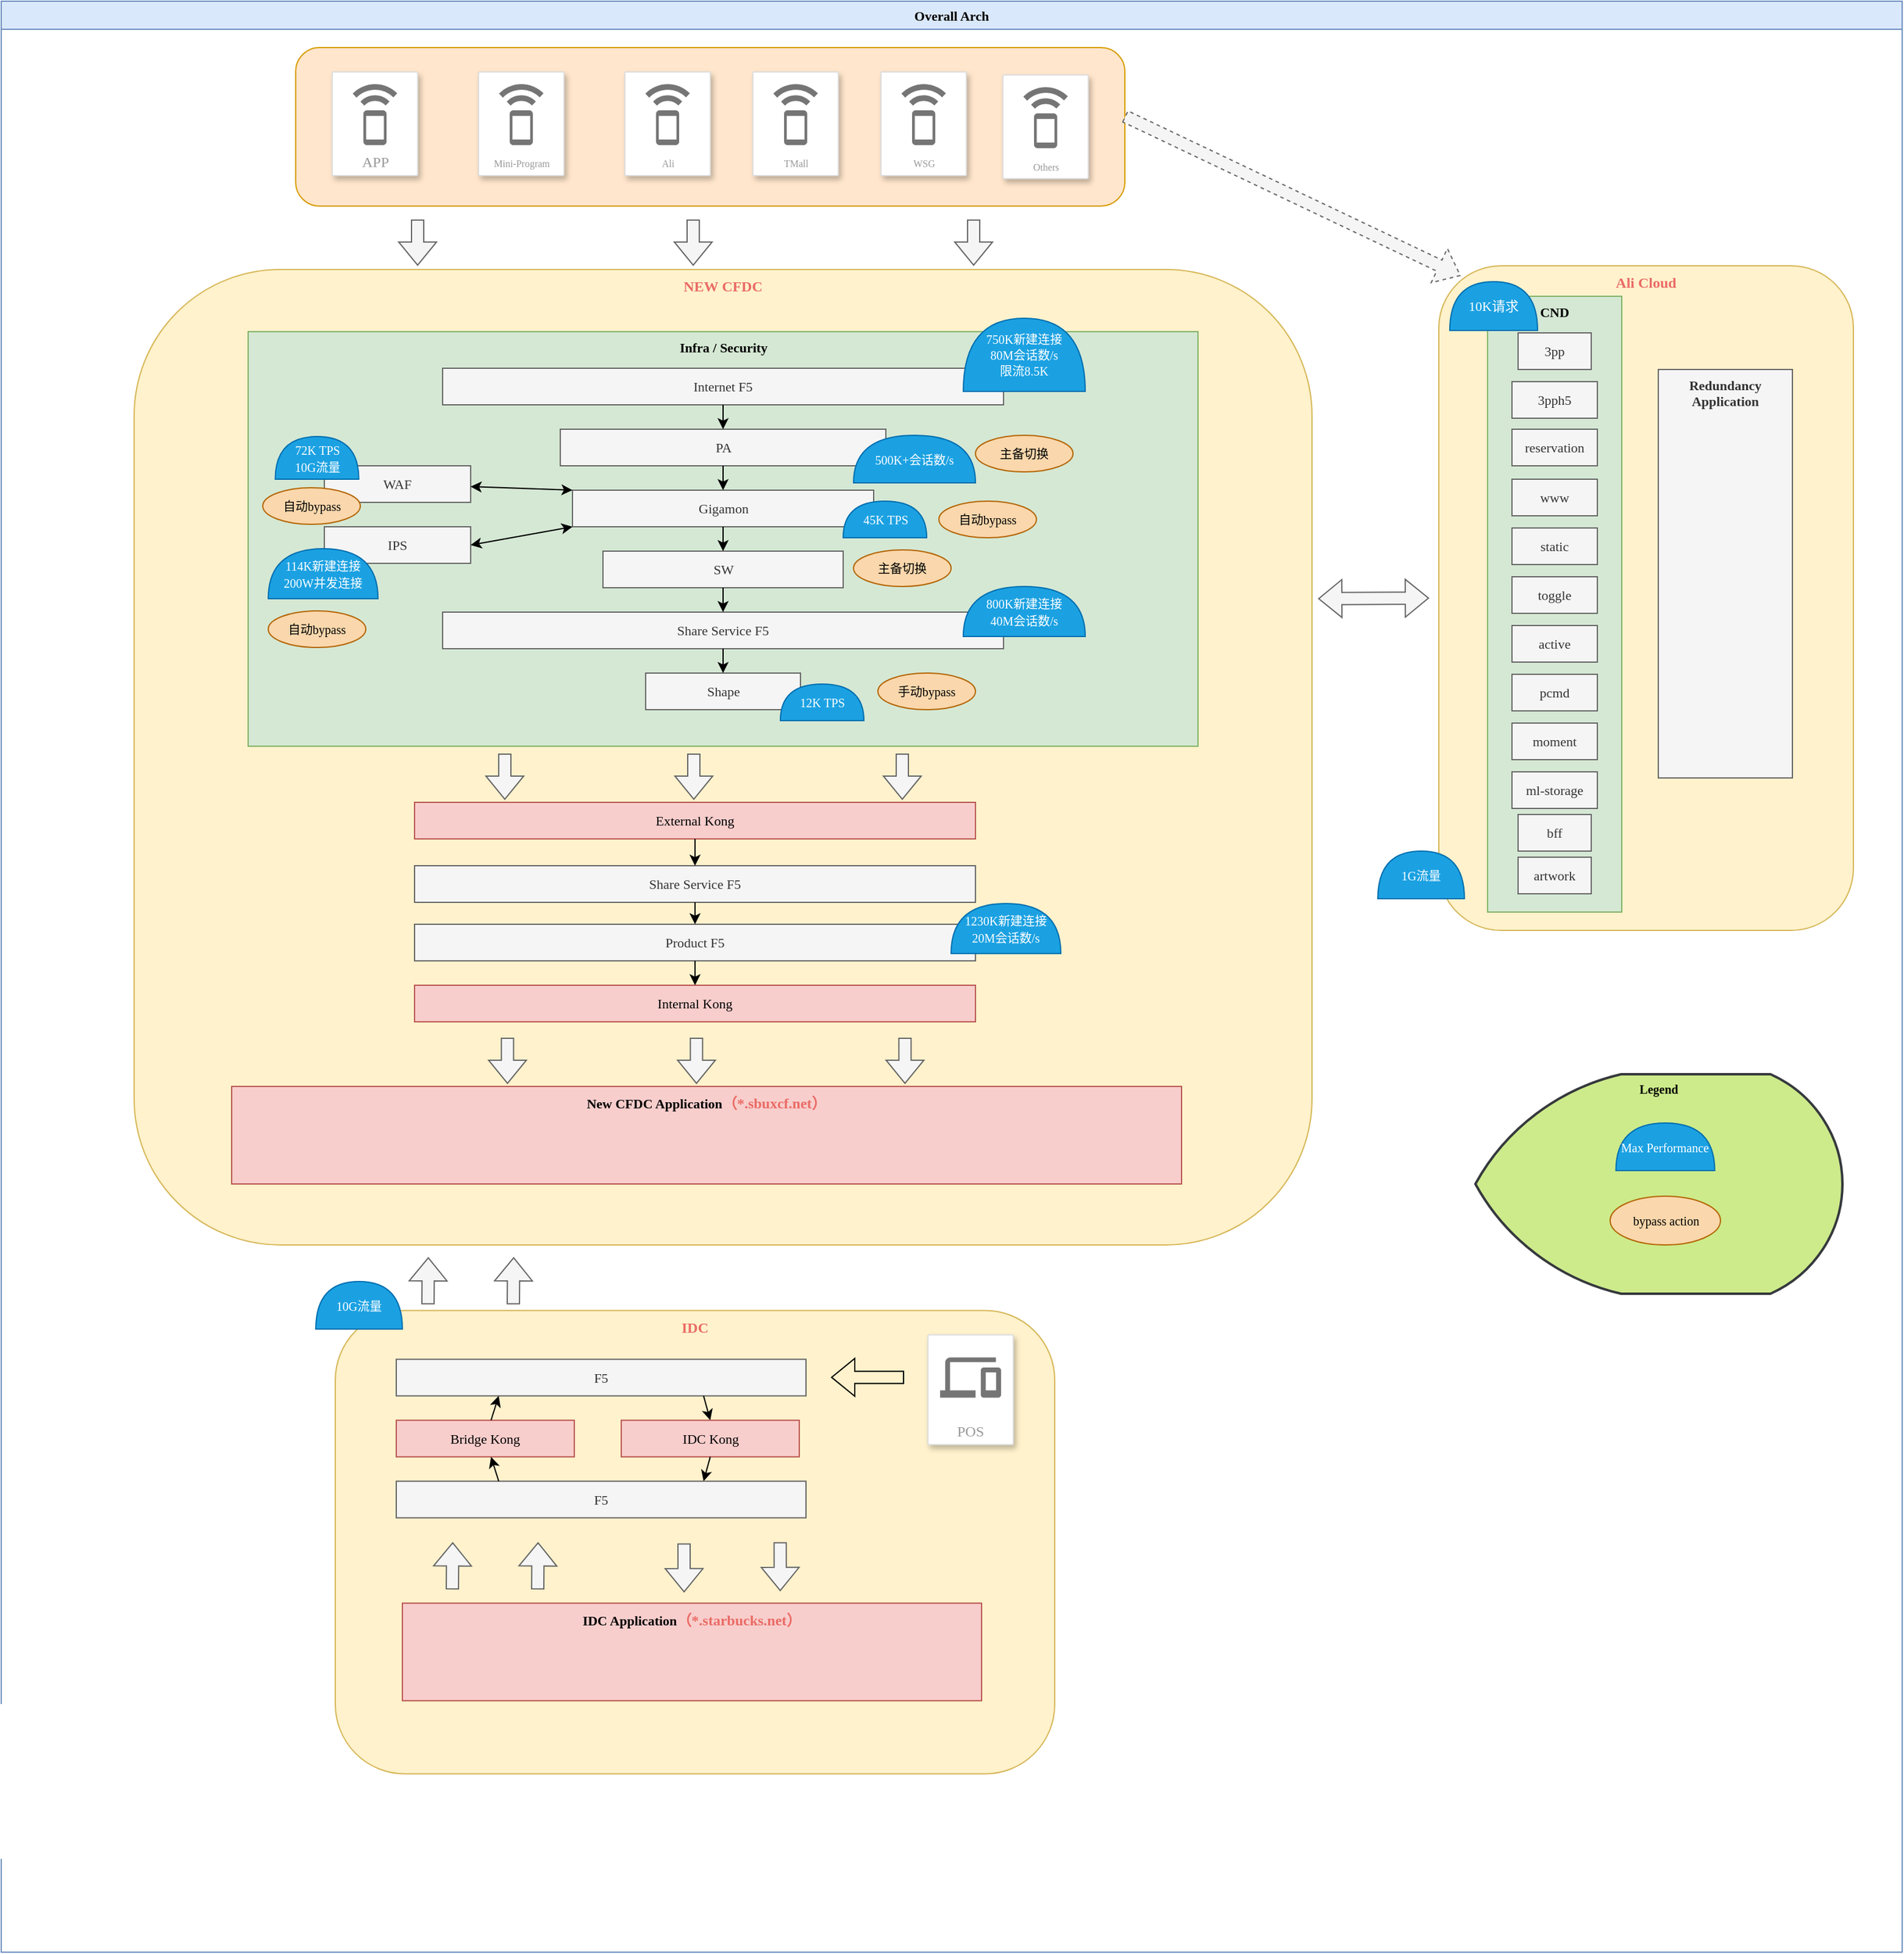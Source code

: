<mxfile version="18.0.1" type="github" pages="3">
  <diagram id="kgpKYQtTHZ0yAKxKKP6v" name="Whole_arch">
    <mxGraphModel dx="1825" dy="895" grid="1" gridSize="10" guides="1" tooltips="1" connect="1" arrows="1" fold="1" page="1" pageScale="1" pageWidth="850" pageHeight="1100" math="0" shadow="0">
      <root>
        <mxCell id="0" />
        <mxCell id="1" parent="0" />
        <mxCell id="Gn0aJZnov6bW7oV4H5cv-1" value="NEW CFDC" style="rounded=1;whiteSpace=wrap;html=1;fillColor=#fff2cc;strokeColor=#d6b656;fontFamily=Verdana;align=center;verticalAlign=top;fontStyle=1;fontColor=#EA6B66;labelBackgroundColor=none;labelBorderColor=none;" parent="1" vertex="1">
          <mxGeometry x="160" y="240" width="966" height="800" as="geometry" />
        </mxCell>
        <mxCell id="Gn0aJZnov6bW7oV4H5cv-32" value="&lt;font style=&quot;font-size: 11px;&quot;&gt;&lt;b&gt;Infra / Security&lt;/b&gt;&lt;/font&gt;" style="rounded=0;whiteSpace=wrap;html=1;labelBackgroundColor=none;labelBorderColor=none;fontFamily=Verdana;fontSize=6;verticalAlign=top;fillColor=#d5e8d4;strokeColor=#82b366;" parent="1" vertex="1">
          <mxGeometry x="253.5" y="291" width="779" height="340" as="geometry" />
        </mxCell>
        <mxCell id="Gn0aJZnov6bW7oV4H5cv-34" value="Internet F5" style="rounded=0;whiteSpace=wrap;html=1;labelBackgroundColor=none;labelBorderColor=none;fontFamily=Verdana;fontSize=11;fontColor=#333333;fillColor=#f5f5f5;strokeColor=#666666;" parent="1" vertex="1">
          <mxGeometry x="413" y="321" width="460" height="30" as="geometry" />
        </mxCell>
        <mxCell id="Gn0aJZnov6bW7oV4H5cv-35" value="PA" style="rounded=0;whiteSpace=wrap;html=1;labelBackgroundColor=none;labelBorderColor=none;fontFamily=Verdana;fontSize=11;fontColor=#333333;fillColor=#f5f5f5;strokeColor=#666666;" parent="1" vertex="1">
          <mxGeometry x="509.5" y="371" width="267" height="30" as="geometry" />
        </mxCell>
        <mxCell id="Gn0aJZnov6bW7oV4H5cv-36" value="Gigamon" style="rounded=0;whiteSpace=wrap;html=1;labelBackgroundColor=none;labelBorderColor=none;fontFamily=Verdana;fontSize=11;fontColor=#333333;fillColor=#f5f5f5;strokeColor=#666666;" parent="1" vertex="1">
          <mxGeometry x="519.5" y="421" width="247" height="30" as="geometry" />
        </mxCell>
        <mxCell id="Gn0aJZnov6bW7oV4H5cv-37" value="SW" style="rounded=0;whiteSpace=wrap;html=1;labelBackgroundColor=none;labelBorderColor=none;fontFamily=Verdana;fontSize=11;fontColor=#333333;fillColor=#f5f5f5;strokeColor=#666666;" parent="1" vertex="1">
          <mxGeometry x="544.5" y="471" width="197" height="30" as="geometry" />
        </mxCell>
        <mxCell id="Gn0aJZnov6bW7oV4H5cv-38" value="Share Service F5" style="rounded=0;whiteSpace=wrap;html=1;labelBackgroundColor=none;labelBorderColor=none;fontFamily=Verdana;fontSize=11;fontColor=#333333;fillColor=#f5f5f5;strokeColor=#666666;" parent="1" vertex="1">
          <mxGeometry x="413" y="521" width="460" height="30" as="geometry" />
        </mxCell>
        <mxCell id="Gn0aJZnov6bW7oV4H5cv-39" value="Shape" style="rounded=0;whiteSpace=wrap;html=1;labelBackgroundColor=none;labelBorderColor=none;fontFamily=Verdana;fontSize=11;fontColor=#333333;fillColor=#f5f5f5;strokeColor=#666666;" parent="1" vertex="1">
          <mxGeometry x="579.5" y="571" width="127" height="30" as="geometry" />
        </mxCell>
        <mxCell id="Gn0aJZnov6bW7oV4H5cv-40" value="WAF" style="rounded=0;whiteSpace=wrap;html=1;labelBackgroundColor=none;labelBorderColor=none;fontFamily=Verdana;fontSize=11;fontColor=#333333;fillColor=#f5f5f5;strokeColor=#666666;" parent="1" vertex="1">
          <mxGeometry x="316" y="401" width="120" height="30" as="geometry" />
        </mxCell>
        <mxCell id="Gn0aJZnov6bW7oV4H5cv-41" value="IPS" style="rounded=0;whiteSpace=wrap;html=1;labelBackgroundColor=none;labelBorderColor=none;fontFamily=Verdana;fontSize=11;fontColor=#333333;fillColor=#f5f5f5;strokeColor=#666666;" parent="1" vertex="1">
          <mxGeometry x="316" y="451" width="120" height="30" as="geometry" />
        </mxCell>
        <mxCell id="TybYMr1QHtzp7e720_v3-8" value="" style="endArrow=classic;html=1;rounded=0;fontFamily=Verdana;fontSize=11;fontColor=#EA6B66;" parent="1" source="Gn0aJZnov6bW7oV4H5cv-34" target="Gn0aJZnov6bW7oV4H5cv-35" edge="1">
          <mxGeometry width="50" height="50" relative="1" as="geometry">
            <mxPoint x="596" y="411" as="sourcePoint" />
            <mxPoint x="646" y="361" as="targetPoint" />
          </mxGeometry>
        </mxCell>
        <mxCell id="TybYMr1QHtzp7e720_v3-9" value="" style="endArrow=classic;html=1;rounded=0;fontFamily=Verdana;fontSize=11;fontColor=#EA6B66;exitX=0.5;exitY=1;exitDx=0;exitDy=0;" parent="1" source="Gn0aJZnov6bW7oV4H5cv-35" target="Gn0aJZnov6bW7oV4H5cv-36" edge="1">
          <mxGeometry width="50" height="50" relative="1" as="geometry">
            <mxPoint x="653" y="361" as="sourcePoint" />
            <mxPoint x="653.0" y="381" as="targetPoint" />
          </mxGeometry>
        </mxCell>
        <mxCell id="TybYMr1QHtzp7e720_v3-10" value="" style="endArrow=classic;html=1;rounded=0;fontFamily=Verdana;fontSize=11;fontColor=#EA6B66;entryX=0.5;entryY=0;entryDx=0;entryDy=0;exitX=0.5;exitY=1;exitDx=0;exitDy=0;" parent="1" source="Gn0aJZnov6bW7oV4H5cv-36" target="Gn0aJZnov6bW7oV4H5cv-37" edge="1">
          <mxGeometry width="50" height="50" relative="1" as="geometry">
            <mxPoint x="663" y="371" as="sourcePoint" />
            <mxPoint x="663.0" y="391" as="targetPoint" />
          </mxGeometry>
        </mxCell>
        <mxCell id="TybYMr1QHtzp7e720_v3-11" value="" style="endArrow=classic;html=1;rounded=0;fontFamily=Verdana;fontSize=11;fontColor=#EA6B66;entryX=0.5;entryY=0;entryDx=0;entryDy=0;exitX=0.5;exitY=1;exitDx=0;exitDy=0;" parent="1" source="Gn0aJZnov6bW7oV4H5cv-37" target="Gn0aJZnov6bW7oV4H5cv-38" edge="1">
          <mxGeometry width="50" height="50" relative="1" as="geometry">
            <mxPoint x="653" y="461" as="sourcePoint" />
            <mxPoint x="653" y="481" as="targetPoint" />
          </mxGeometry>
        </mxCell>
        <mxCell id="TybYMr1QHtzp7e720_v3-12" value="" style="endArrow=classic;html=1;rounded=0;fontFamily=Verdana;fontSize=11;fontColor=#EA6B66;exitX=0.5;exitY=1;exitDx=0;exitDy=0;" parent="1" source="Gn0aJZnov6bW7oV4H5cv-38" target="Gn0aJZnov6bW7oV4H5cv-39" edge="1">
          <mxGeometry width="50" height="50" relative="1" as="geometry">
            <mxPoint x="663" y="471" as="sourcePoint" />
            <mxPoint x="663" y="491" as="targetPoint" />
          </mxGeometry>
        </mxCell>
        <mxCell id="TybYMr1QHtzp7e720_v3-13" value="" style="endArrow=classic;startArrow=classic;html=1;rounded=0;fontFamily=Verdana;fontSize=11;fontColor=#EA6B66;entryX=0;entryY=1;entryDx=0;entryDy=0;exitX=1;exitY=0.5;exitDx=0;exitDy=0;" parent="1" source="Gn0aJZnov6bW7oV4H5cv-41" target="Gn0aJZnov6bW7oV4H5cv-36" edge="1">
          <mxGeometry width="50" height="50" relative="1" as="geometry">
            <mxPoint x="506" y="511" as="sourcePoint" />
            <mxPoint x="556" y="461" as="targetPoint" />
          </mxGeometry>
        </mxCell>
        <mxCell id="TybYMr1QHtzp7e720_v3-14" value="" style="endArrow=classic;startArrow=classic;html=1;rounded=0;fontFamily=Verdana;fontSize=11;fontColor=#EA6B66;entryX=0;entryY=0;entryDx=0;entryDy=0;" parent="1" source="Gn0aJZnov6bW7oV4H5cv-40" target="Gn0aJZnov6bW7oV4H5cv-36" edge="1">
          <mxGeometry width="50" height="50" relative="1" as="geometry">
            <mxPoint x="446" y="476" as="sourcePoint" />
            <mxPoint x="529.5" y="461" as="targetPoint" />
          </mxGeometry>
        </mxCell>
        <mxCell id="TybYMr1QHtzp7e720_v3-15" value="&lt;span style=&quot;font-size: 11px;&quot;&gt;&lt;b&gt;New CFDC Application&lt;/b&gt;&lt;/span&gt;&lt;span style=&quot;color: rgb(234, 107, 102); font-size: 12px; font-weight: 700;&quot;&gt;（*.sbuxcf.net）&lt;/span&gt;" style="rounded=0;whiteSpace=wrap;html=1;labelBackgroundColor=none;labelBorderColor=none;fontFamily=Verdana;fontSize=6;verticalAlign=top;fillColor=#f8cecc;strokeColor=#b85450;" parent="1" vertex="1">
          <mxGeometry x="240" y="910" width="779" height="80" as="geometry" />
        </mxCell>
        <mxCell id="TybYMr1QHtzp7e720_v3-30" value="Overall Arch" style="swimlane;labelBackgroundColor=none;labelBorderColor=none;fontFamily=Verdana;fontSize=11;fillColor=#dae8fc;strokeColor=#6c8ebf;" parent="1" vertex="1">
          <mxGeometry x="51" y="20" width="1559" height="1600" as="geometry" />
        </mxCell>
        <mxCell id="Gn0aJZnov6bW7oV4H5cv-15" value="Ali Cloud" style="rounded=1;whiteSpace=wrap;html=1;fillColor=#fff2cc;strokeColor=#d6b656;fontFamily=Verdana;align=center;verticalAlign=top;fontStyle=1;fontColor=#EA6B66;labelBackgroundColor=none;labelBorderColor=none;" parent="TybYMr1QHtzp7e720_v3-30" vertex="1">
          <mxGeometry x="1179" y="217" width="340" height="545" as="geometry" />
        </mxCell>
        <mxCell id="Gn0aJZnov6bW7oV4H5cv-16" value="&lt;font style=&quot;font-size: 11px;&quot;&gt;&lt;b&gt;CND&lt;/b&gt;&lt;/font&gt;" style="rounded=0;whiteSpace=wrap;html=1;labelBackgroundColor=none;labelBorderColor=none;fontFamily=Verdana;fontSize=6;verticalAlign=top;fillColor=#d5e8d4;strokeColor=#82b366;" parent="TybYMr1QHtzp7e720_v3-30" vertex="1">
          <mxGeometry x="1219" y="242" width="110" height="505" as="geometry" />
        </mxCell>
        <mxCell id="Gn0aJZnov6bW7oV4H5cv-17" value="3pp" style="rounded=0;whiteSpace=wrap;html=1;labelBackgroundColor=none;labelBorderColor=none;fontFamily=Verdana;fontSize=11;fontColor=#333333;fillColor=#f5f5f5;strokeColor=#666666;" parent="TybYMr1QHtzp7e720_v3-30" vertex="1">
          <mxGeometry x="1244" y="272" width="60" height="30" as="geometry" />
        </mxCell>
        <mxCell id="Gn0aJZnov6bW7oV4H5cv-23" value="reservation" style="rounded=0;whiteSpace=wrap;html=1;labelBackgroundColor=none;labelBorderColor=none;fontFamily=Verdana;fontSize=11;fontColor=#333333;fillColor=#f5f5f5;strokeColor=#666666;" parent="TybYMr1QHtzp7e720_v3-30" vertex="1">
          <mxGeometry x="1239" y="351" width="70" height="30" as="geometry" />
        </mxCell>
        <mxCell id="Gn0aJZnov6bW7oV4H5cv-24" value="toggle" style="rounded=0;whiteSpace=wrap;html=1;labelBackgroundColor=none;labelBorderColor=none;fontFamily=Verdana;fontSize=11;fontColor=#333333;fillColor=#f5f5f5;strokeColor=#666666;" parent="TybYMr1QHtzp7e720_v3-30" vertex="1">
          <mxGeometry x="1239" y="472" width="70" height="30" as="geometry" />
        </mxCell>
        <mxCell id="Gn0aJZnov6bW7oV4H5cv-25" value="pcmd" style="rounded=0;whiteSpace=wrap;html=1;labelBackgroundColor=none;labelBorderColor=none;fontFamily=Verdana;fontSize=11;fontColor=#333333;fillColor=#f5f5f5;strokeColor=#666666;" parent="TybYMr1QHtzp7e720_v3-30" vertex="1">
          <mxGeometry x="1239" y="552" width="70" height="30" as="geometry" />
        </mxCell>
        <mxCell id="Gn0aJZnov6bW7oV4H5cv-26" value="active" style="rounded=0;whiteSpace=wrap;html=1;labelBackgroundColor=none;labelBorderColor=none;fontFamily=Verdana;fontSize=11;fontColor=#333333;fillColor=#f5f5f5;strokeColor=#666666;" parent="TybYMr1QHtzp7e720_v3-30" vertex="1">
          <mxGeometry x="1239" y="512" width="70" height="30" as="geometry" />
        </mxCell>
        <mxCell id="Gn0aJZnov6bW7oV4H5cv-27" value="3pph5" style="rounded=0;whiteSpace=wrap;html=1;labelBackgroundColor=none;labelBorderColor=none;fontFamily=Verdana;fontSize=11;fontColor=#333333;fillColor=#f5f5f5;strokeColor=#666666;" parent="TybYMr1QHtzp7e720_v3-30" vertex="1">
          <mxGeometry x="1239" y="312" width="70" height="30" as="geometry" />
        </mxCell>
        <mxCell id="Gn0aJZnov6bW7oV4H5cv-28" value="www" style="rounded=0;whiteSpace=wrap;html=1;labelBackgroundColor=none;labelBorderColor=none;fontFamily=Verdana;fontSize=11;fontColor=#333333;fillColor=#f5f5f5;strokeColor=#666666;" parent="TybYMr1QHtzp7e720_v3-30" vertex="1">
          <mxGeometry x="1239" y="392" width="70" height="30" as="geometry" />
        </mxCell>
        <mxCell id="Gn0aJZnov6bW7oV4H5cv-29" value="moment" style="rounded=0;whiteSpace=wrap;html=1;labelBackgroundColor=none;labelBorderColor=none;fontFamily=Verdana;fontSize=11;fontColor=#333333;fillColor=#f5f5f5;strokeColor=#666666;" parent="TybYMr1QHtzp7e720_v3-30" vertex="1">
          <mxGeometry x="1239" y="592" width="70" height="30" as="geometry" />
        </mxCell>
        <mxCell id="Gn0aJZnov6bW7oV4H5cv-30" value="ml-storage" style="rounded=0;whiteSpace=wrap;html=1;labelBackgroundColor=none;labelBorderColor=none;fontFamily=Verdana;fontSize=11;fontColor=#333333;fillColor=#f5f5f5;strokeColor=#666666;" parent="TybYMr1QHtzp7e720_v3-30" vertex="1">
          <mxGeometry x="1239" y="632" width="70" height="30" as="geometry" />
        </mxCell>
        <mxCell id="Gn0aJZnov6bW7oV4H5cv-31" value="static" style="rounded=0;whiteSpace=wrap;html=1;labelBackgroundColor=none;labelBorderColor=none;fontFamily=Verdana;fontSize=11;fontColor=#333333;fillColor=#f5f5f5;strokeColor=#666666;" parent="TybYMr1QHtzp7e720_v3-30" vertex="1">
          <mxGeometry x="1239" y="432" width="70" height="30" as="geometry" />
        </mxCell>
        <mxCell id="TybYMr1QHtzp7e720_v3-29" value="&lt;span style=&quot;font-size: 11px;&quot;&gt;&lt;b&gt;Redundancy Application&lt;/b&gt;&lt;/span&gt;" style="rounded=0;whiteSpace=wrap;html=1;labelBackgroundColor=none;labelBorderColor=none;fontFamily=Verdana;fontSize=6;verticalAlign=top;fillColor=#f5f5f5;strokeColor=#666666;fontColor=#333333;" parent="TybYMr1QHtzp7e720_v3-30" vertex="1">
          <mxGeometry x="1359" y="302" width="110" height="335" as="geometry" />
        </mxCell>
        <mxCell id="Gn0aJZnov6bW7oV4H5cv-21" value="bff" style="rounded=0;whiteSpace=wrap;html=1;labelBackgroundColor=none;labelBorderColor=none;fontFamily=Verdana;fontSize=11;fontColor=#333333;fillColor=#f5f5f5;strokeColor=#666666;" parent="TybYMr1QHtzp7e720_v3-30" vertex="1">
          <mxGeometry x="1244" y="667" width="60" height="30" as="geometry" />
        </mxCell>
        <mxCell id="Gn0aJZnov6bW7oV4H5cv-22" value="artwork" style="rounded=0;whiteSpace=wrap;html=1;labelBackgroundColor=none;labelBorderColor=none;fontFamily=Verdana;fontSize=11;fontColor=#333333;fillColor=#f5f5f5;strokeColor=#666666;" parent="TybYMr1QHtzp7e720_v3-30" vertex="1">
          <mxGeometry x="1244" y="702" width="60" height="30" as="geometry" />
        </mxCell>
        <mxCell id="Gn0aJZnov6bW7oV4H5cv-8" value="IDC" style="rounded=1;whiteSpace=wrap;html=1;fillColor=#fff2cc;strokeColor=#d6b656;fontFamily=Verdana;align=center;verticalAlign=top;fontStyle=1;fontColor=#EA6B66;labelBackgroundColor=none;labelBorderColor=none;" parent="TybYMr1QHtzp7e720_v3-30" vertex="1">
          <mxGeometry x="274" y="1073.77" width="590" height="380" as="geometry" />
        </mxCell>
        <mxCell id="Gn0aJZnov6bW7oV4H5cv-4" value="POS" style="strokeColor=#dddddd;shadow=1;strokeWidth=1;rounded=1;absoluteArcSize=1;arcSize=2;labelPosition=center;verticalLabelPosition=middle;align=center;verticalAlign=bottom;spacingLeft=0;fontColor=#999999;fontSize=12;whiteSpace=wrap;spacingBottom=2;labelBackgroundColor=none;labelBorderColor=none;fontFamily=Verdana;" parent="TybYMr1QHtzp7e720_v3-30" vertex="1">
          <mxGeometry x="760" y="1093.77" width="70" height="90" as="geometry" />
        </mxCell>
        <mxCell id="Gn0aJZnov6bW7oV4H5cv-5" value="" style="dashed=0;connectable=0;html=1;fillColor=#757575;strokeColor=none;shape=mxgraph.gcp2.desktop_and_mobile;part=1;labelBackgroundColor=none;labelBorderColor=none;fontFamily=Verdana;fontColor=#EA6B66;" parent="Gn0aJZnov6bW7oV4H5cv-4" vertex="1">
          <mxGeometry x="0.5" width="50" height="33" relative="1" as="geometry">
            <mxPoint x="-25" y="18.5" as="offset" />
          </mxGeometry>
        </mxCell>
        <mxCell id="Gn0aJZnov6bW7oV4H5cv-33" value="Bridge Kong" style="rounded=0;whiteSpace=wrap;html=1;labelBackgroundColor=none;labelBorderColor=none;fontFamily=Verdana;fontSize=11;fillColor=#f8cecc;strokeColor=#b85450;" parent="TybYMr1QHtzp7e720_v3-30" vertex="1">
          <mxGeometry x="324" y="1163.77" width="146" height="30" as="geometry" />
        </mxCell>
        <mxCell id="TybYMr1QHtzp7e720_v3-2" value="F5" style="rounded=0;whiteSpace=wrap;html=1;labelBackgroundColor=none;labelBorderColor=none;fontFamily=Verdana;fontSize=11;fontColor=#333333;fillColor=#f5f5f5;strokeColor=#666666;" parent="TybYMr1QHtzp7e720_v3-30" vertex="1">
          <mxGeometry x="324" y="1213.77" width="336" height="30" as="geometry" />
        </mxCell>
        <mxCell id="TybYMr1QHtzp7e720_v3-3" value="F5" style="rounded=0;whiteSpace=wrap;html=1;labelBackgroundColor=none;labelBorderColor=none;fontFamily=Verdana;fontSize=11;fontColor=#333333;fillColor=#f5f5f5;strokeColor=#666666;" parent="TybYMr1QHtzp7e720_v3-30" vertex="1">
          <mxGeometry x="324" y="1113.77" width="336" height="30" as="geometry" />
        </mxCell>
        <mxCell id="TybYMr1QHtzp7e720_v3-16" value="&lt;span style=&quot;font-size: 11px;&quot;&gt;&lt;b&gt;IDC Application&lt;/b&gt;&lt;/span&gt;&lt;span style=&quot;color: rgb(234, 107, 102); font-size: 12px; font-weight: 700;&quot;&gt;（*.starbucks.net）&lt;/span&gt;" style="rounded=0;whiteSpace=wrap;html=1;labelBackgroundColor=none;labelBorderColor=none;fontFamily=Verdana;fontSize=6;verticalAlign=top;fillColor=#f8cecc;strokeColor=#b85450;" parent="TybYMr1QHtzp7e720_v3-30" vertex="1">
          <mxGeometry x="329" y="1313.77" width="475" height="80" as="geometry" />
        </mxCell>
        <mxCell id="TybYMr1QHtzp7e720_v3-17" value="" style="endArrow=classic;html=1;rounded=0;fontFamily=Verdana;fontSize=11;fontColor=#EA6B66;exitX=0.25;exitY=0;exitDx=0;exitDy=0;" parent="TybYMr1QHtzp7e720_v3-30" source="TybYMr1QHtzp7e720_v3-2" target="Gn0aJZnov6bW7oV4H5cv-33" edge="1">
          <mxGeometry width="50" height="50" relative="1" as="geometry">
            <mxPoint x="617" y="803.77" as="sourcePoint" />
            <mxPoint x="419" y="1193.77" as="targetPoint" />
          </mxGeometry>
        </mxCell>
        <mxCell id="TybYMr1QHtzp7e720_v3-18" value="" style="endArrow=classic;html=1;rounded=0;fontFamily=Verdana;fontSize=11;fontColor=#EA6B66;entryX=0.25;entryY=1;entryDx=0;entryDy=0;" parent="TybYMr1QHtzp7e720_v3-30" source="Gn0aJZnov6bW7oV4H5cv-33" target="TybYMr1QHtzp7e720_v3-3" edge="1">
          <mxGeometry width="50" height="50" relative="1" as="geometry">
            <mxPoint x="429" y="1223.77" as="sourcePoint" />
            <mxPoint x="429" y="1203.77" as="targetPoint" />
          </mxGeometry>
        </mxCell>
        <mxCell id="TybYMr1QHtzp7e720_v3-19" value="IDC Kong" style="rounded=0;whiteSpace=wrap;html=1;labelBackgroundColor=none;labelBorderColor=none;fontFamily=Verdana;fontSize=11;fillColor=#f8cecc;strokeColor=#b85450;" parent="TybYMr1QHtzp7e720_v3-30" vertex="1">
          <mxGeometry x="508.5" y="1163.77" width="146" height="30" as="geometry" />
        </mxCell>
        <mxCell id="TybYMr1QHtzp7e720_v3-20" value="" style="endArrow=classic;html=1;rounded=0;fontFamily=Verdana;fontSize=11;fontColor=#EA6B66;entryX=0.5;entryY=0;entryDx=0;entryDy=0;exitX=0.75;exitY=1;exitDx=0;exitDy=0;" parent="TybYMr1QHtzp7e720_v3-30" source="TybYMr1QHtzp7e720_v3-3" target="TybYMr1QHtzp7e720_v3-19" edge="1">
          <mxGeometry width="50" height="50" relative="1" as="geometry">
            <mxPoint x="411.714" y="1173.77" as="sourcePoint" />
            <mxPoint x="418.0" y="1153.77" as="targetPoint" />
          </mxGeometry>
        </mxCell>
        <mxCell id="TybYMr1QHtzp7e720_v3-21" value="" style="endArrow=classic;html=1;rounded=0;fontFamily=Verdana;fontSize=11;fontColor=#EA6B66;entryX=0.75;entryY=0;entryDx=0;entryDy=0;exitX=0.5;exitY=1;exitDx=0;exitDy=0;" parent="TybYMr1QHtzp7e720_v3-30" source="TybYMr1QHtzp7e720_v3-19" target="TybYMr1QHtzp7e720_v3-2" edge="1">
          <mxGeometry width="50" height="50" relative="1" as="geometry">
            <mxPoint x="586.0" y="1153.77" as="sourcePoint" />
            <mxPoint x="591.5" y="1173.77" as="targetPoint" />
          </mxGeometry>
        </mxCell>
        <mxCell id="TybYMr1QHtzp7e720_v3-22" value="" style="shape=flexArrow;endArrow=classic;html=1;rounded=0;fontFamily=Verdana;fontSize=11;fontColor=#EA6B66;entryX=0.434;entryY=0.632;entryDx=0;entryDy=0;entryPerimeter=0;fillColor=#f5f5f5;strokeColor=#666666;" parent="TybYMr1QHtzp7e720_v3-30" edge="1">
          <mxGeometry width="50" height="50" relative="1" as="geometry">
            <mxPoint x="560" y="1264.77" as="sourcePoint" />
            <mxPoint x="560.06" y="1304.93" as="targetPoint" />
          </mxGeometry>
        </mxCell>
        <mxCell id="TybYMr1QHtzp7e720_v3-23" value="" style="shape=flexArrow;endArrow=classic;html=1;rounded=0;fontFamily=Verdana;fontSize=11;fontColor=#EA6B66;entryX=0.434;entryY=0.632;entryDx=0;entryDy=0;entryPerimeter=0;fillColor=#f5f5f5;strokeColor=#666666;" parent="TybYMr1QHtzp7e720_v3-30" edge="1">
          <mxGeometry width="50" height="50" relative="1" as="geometry">
            <mxPoint x="638.83" y="1263.77" as="sourcePoint" />
            <mxPoint x="638.89" y="1303.93" as="targetPoint" />
          </mxGeometry>
        </mxCell>
        <mxCell id="TybYMr1QHtzp7e720_v3-24" value="" style="shape=flexArrow;endArrow=classic;html=1;rounded=0;fontFamily=Verdana;fontSize=11;fontColor=#EA6B66;entryX=0.227;entryY=1.041;entryDx=0;entryDy=0;entryPerimeter=0;fillColor=#f5f5f5;strokeColor=#666666;" parent="TybYMr1QHtzp7e720_v3-30" edge="1">
          <mxGeometry width="50" height="50" relative="1" as="geometry">
            <mxPoint x="370" y="1302.54" as="sourcePoint" />
            <mxPoint x="370.272" y="1263.77" as="targetPoint" />
            <Array as="points">
              <mxPoint x="370" y="1302.54" />
            </Array>
          </mxGeometry>
        </mxCell>
        <mxCell id="TybYMr1QHtzp7e720_v3-25" value="" style="shape=flexArrow;endArrow=classic;html=1;rounded=0;fontFamily=Verdana;fontSize=11;fontColor=#EA6B66;entryX=0.227;entryY=1.041;entryDx=0;entryDy=0;entryPerimeter=0;fillColor=#f5f5f5;strokeColor=#666666;" parent="TybYMr1QHtzp7e720_v3-30" edge="1">
          <mxGeometry width="50" height="50" relative="1" as="geometry">
            <mxPoint x="440" y="1302.54" as="sourcePoint" />
            <mxPoint x="440.272" y="1263.77" as="targetPoint" />
            <Array as="points">
              <mxPoint x="440" y="1302.54" />
            </Array>
          </mxGeometry>
        </mxCell>
        <mxCell id="TybYMr1QHtzp7e720_v3-26" value="" style="shape=flexArrow;endArrow=classic;html=1;rounded=0;fontFamily=Verdana;fontSize=11;fontColor=#EA6B66;" parent="TybYMr1QHtzp7e720_v3-30" edge="1">
          <mxGeometry width="50" height="50" relative="1" as="geometry">
            <mxPoint x="740.5" y="1128.57" as="sourcePoint" />
            <mxPoint x="680.5" y="1128.57" as="targetPoint" />
          </mxGeometry>
        </mxCell>
        <mxCell id="TybYMr1QHtzp7e720_v3-27" value="" style="shape=flexArrow;endArrow=classic;html=1;rounded=0;fontFamily=Verdana;fontSize=11;fontColor=#EA6B66;entryX=0.227;entryY=1.041;entryDx=0;entryDy=0;entryPerimeter=0;fillColor=#f5f5f5;strokeColor=#666666;" parent="TybYMr1QHtzp7e720_v3-30" edge="1">
          <mxGeometry width="50" height="50" relative="1" as="geometry">
            <mxPoint x="350" y="1068.77" as="sourcePoint" />
            <mxPoint x="350.272" y="1030" as="targetPoint" />
            <Array as="points">
              <mxPoint x="350" y="1068.77" />
            </Array>
          </mxGeometry>
        </mxCell>
        <mxCell id="TybYMr1QHtzp7e720_v3-28" value="" style="shape=flexArrow;endArrow=classic;html=1;rounded=0;fontFamily=Verdana;fontSize=11;fontColor=#EA6B66;entryX=0.227;entryY=1.041;entryDx=0;entryDy=0;entryPerimeter=0;fillColor=#f5f5f5;strokeColor=#666666;" parent="TybYMr1QHtzp7e720_v3-30" edge="1">
          <mxGeometry width="50" height="50" relative="1" as="geometry">
            <mxPoint x="420" y="1068.77" as="sourcePoint" />
            <mxPoint x="420.272" y="1030" as="targetPoint" />
            <Array as="points">
              <mxPoint x="420" y="1068.77" />
            </Array>
          </mxGeometry>
        </mxCell>
        <mxCell id="TybYMr1QHtzp7e720_v3-34" value="Share Service F5" style="rounded=0;whiteSpace=wrap;html=1;labelBackgroundColor=none;labelBorderColor=none;fontFamily=Verdana;fontSize=11;fontColor=#333333;fillColor=#f5f5f5;strokeColor=#666666;" parent="TybYMr1QHtzp7e720_v3-30" vertex="1">
          <mxGeometry x="339" y="709" width="460" height="30" as="geometry" />
        </mxCell>
        <mxCell id="TybYMr1QHtzp7e720_v3-35" value="Product F5" style="rounded=0;whiteSpace=wrap;html=1;labelBackgroundColor=none;labelBorderColor=none;fontFamily=Verdana;fontSize=11;fontColor=#333333;fillColor=#f5f5f5;strokeColor=#666666;" parent="TybYMr1QHtzp7e720_v3-30" vertex="1">
          <mxGeometry x="339" y="757" width="460" height="30" as="geometry" />
        </mxCell>
        <mxCell id="TybYMr1QHtzp7e720_v3-38" value="" style="endArrow=classic;html=1;rounded=0;fontFamily=Verdana;fontSize=11;fontColor=#EA6B66;" parent="TybYMr1QHtzp7e720_v3-30" source="TybYMr1QHtzp7e720_v3-34" target="TybYMr1QHtzp7e720_v3-35" edge="1">
          <mxGeometry width="50" height="50" relative="1" as="geometry">
            <mxPoint x="579" y="697" as="sourcePoint" />
            <mxPoint x="579" y="719" as="targetPoint" />
          </mxGeometry>
        </mxCell>
        <mxCell id="Gn0aJZnov6bW7oV4H5cv-18" value="" style="rounded=1;whiteSpace=wrap;html=1;labelBackgroundColor=none;labelBorderColor=none;fontFamily=Verdana;fontSize=11;fillColor=#ffe6cc;strokeColor=#d79b00;" parent="TybYMr1QHtzp7e720_v3-30" vertex="1">
          <mxGeometry x="241.5" y="38" width="680" height="130" as="geometry" />
        </mxCell>
        <mxCell id="Gn0aJZnov6bW7oV4H5cv-2" value="APP" style="strokeColor=#dddddd;shadow=1;strokeWidth=1;rounded=1;absoluteArcSize=1;arcSize=2;labelPosition=center;verticalLabelPosition=middle;align=center;verticalAlign=bottom;spacingLeft=0;fontColor=#999999;fontSize=12;whiteSpace=wrap;spacingBottom=2;labelBackgroundColor=none;labelBorderColor=none;fontFamily=Verdana;" parent="TybYMr1QHtzp7e720_v3-30" vertex="1">
          <mxGeometry x="271.5" y="58" width="70" height="85" as="geometry" />
        </mxCell>
        <mxCell id="Gn0aJZnov6bW7oV4H5cv-3" value="" style="dashed=0;connectable=0;html=1;fillColor=#757575;strokeColor=none;shape=mxgraph.gcp2.beacon;part=1;labelBackgroundColor=none;labelBorderColor=none;fontFamily=Verdana;fontColor=#EA6B66;" parent="Gn0aJZnov6bW7oV4H5cv-2" vertex="1">
          <mxGeometry x="0.5" width="36.5" height="50" relative="1" as="geometry">
            <mxPoint x="-18.25" y="10" as="offset" />
          </mxGeometry>
        </mxCell>
        <mxCell id="TybYMr1QHtzp7e720_v3-4" value="" style="shape=flexArrow;endArrow=classic;html=1;rounded=0;fontFamily=Verdana;fontSize=11;fontColor=#EA6B66;fillColor=#f5f5f5;strokeColor=#666666;" parent="Gn0aJZnov6bW7oV4H5cv-2" edge="1">
          <mxGeometry width="50" height="50" relative="1" as="geometry">
            <mxPoint x="70" y="121" as="sourcePoint" />
            <mxPoint x="70" y="159" as="targetPoint" />
          </mxGeometry>
        </mxCell>
        <mxCell id="Gn0aJZnov6bW7oV4H5cv-6" value="Mini-Program" style="strokeColor=#dddddd;shadow=1;strokeWidth=1;rounded=1;absoluteArcSize=1;arcSize=2;labelPosition=center;verticalLabelPosition=middle;align=center;verticalAlign=bottom;spacingLeft=0;fontColor=#999999;fontSize=8;whiteSpace=wrap;spacingBottom=2;labelBackgroundColor=none;labelBorderColor=none;fontFamily=Verdana;" parent="TybYMr1QHtzp7e720_v3-30" vertex="1">
          <mxGeometry x="391.5" y="58" width="70" height="85" as="geometry" />
        </mxCell>
        <mxCell id="Gn0aJZnov6bW7oV4H5cv-7" value="" style="dashed=0;connectable=0;html=1;fillColor=#757575;strokeColor=none;shape=mxgraph.gcp2.beacon;part=1;labelBackgroundColor=none;labelBorderColor=none;fontFamily=Verdana;fontColor=#EA6B66;" parent="Gn0aJZnov6bW7oV4H5cv-6" vertex="1">
          <mxGeometry x="0.5" width="36.5" height="50" relative="1" as="geometry">
            <mxPoint x="-18.25" y="10" as="offset" />
          </mxGeometry>
        </mxCell>
        <mxCell id="Gn0aJZnov6bW7oV4H5cv-9" value="Ali" style="strokeColor=#dddddd;shadow=1;strokeWidth=1;rounded=1;absoluteArcSize=1;arcSize=2;labelPosition=center;verticalLabelPosition=middle;align=center;verticalAlign=bottom;spacingLeft=0;fontColor=#999999;fontSize=8;whiteSpace=wrap;spacingBottom=2;labelBackgroundColor=none;labelBorderColor=none;fontFamily=Verdana;" parent="TybYMr1QHtzp7e720_v3-30" vertex="1">
          <mxGeometry x="511.5" y="58" width="70" height="85" as="geometry" />
        </mxCell>
        <mxCell id="Gn0aJZnov6bW7oV4H5cv-10" value="" style="dashed=0;connectable=0;html=1;fillColor=#757575;strokeColor=none;shape=mxgraph.gcp2.beacon;part=1;labelBackgroundColor=none;labelBorderColor=none;fontFamily=Verdana;fontColor=#EA6B66;" parent="Gn0aJZnov6bW7oV4H5cv-9" vertex="1">
          <mxGeometry x="0.5" width="36.5" height="50" relative="1" as="geometry">
            <mxPoint x="-18.25" y="10" as="offset" />
          </mxGeometry>
        </mxCell>
        <mxCell id="Gn0aJZnov6bW7oV4H5cv-11" value="TMall" style="strokeColor=#dddddd;shadow=1;strokeWidth=1;rounded=1;absoluteArcSize=1;arcSize=2;labelPosition=center;verticalLabelPosition=middle;align=center;verticalAlign=bottom;spacingLeft=0;fontColor=#999999;fontSize=8;whiteSpace=wrap;spacingBottom=2;labelBackgroundColor=none;labelBorderColor=none;fontFamily=Verdana;" parent="TybYMr1QHtzp7e720_v3-30" vertex="1">
          <mxGeometry x="616.5" y="58" width="70" height="85" as="geometry" />
        </mxCell>
        <mxCell id="Gn0aJZnov6bW7oV4H5cv-12" value="" style="dashed=0;connectable=0;html=1;fillColor=#757575;strokeColor=none;shape=mxgraph.gcp2.beacon;part=1;labelBackgroundColor=none;labelBorderColor=none;fontFamily=Verdana;fontColor=#EA6B66;" parent="Gn0aJZnov6bW7oV4H5cv-11" vertex="1">
          <mxGeometry x="0.5" width="36.5" height="50" relative="1" as="geometry">
            <mxPoint x="-18.25" y="10" as="offset" />
          </mxGeometry>
        </mxCell>
        <mxCell id="Gn0aJZnov6bW7oV4H5cv-13" value="WSG" style="strokeColor=#dddddd;shadow=1;strokeWidth=1;rounded=1;absoluteArcSize=1;arcSize=2;labelPosition=center;verticalLabelPosition=middle;align=center;verticalAlign=bottom;spacingLeft=0;fontColor=#999999;fontSize=8;whiteSpace=wrap;spacingBottom=2;labelBackgroundColor=none;labelBorderColor=none;fontFamily=Verdana;" parent="TybYMr1QHtzp7e720_v3-30" vertex="1">
          <mxGeometry x="721.5" y="58" width="70" height="85" as="geometry" />
        </mxCell>
        <mxCell id="Gn0aJZnov6bW7oV4H5cv-14" value="" style="dashed=0;connectable=0;html=1;fillColor=#757575;strokeColor=none;shape=mxgraph.gcp2.beacon;part=1;labelBackgroundColor=none;labelBorderColor=none;fontFamily=Verdana;fontColor=#EA6B66;" parent="Gn0aJZnov6bW7oV4H5cv-13" vertex="1">
          <mxGeometry x="0.5" width="36.5" height="50" relative="1" as="geometry">
            <mxPoint x="-18.25" y="10" as="offset" />
          </mxGeometry>
        </mxCell>
        <mxCell id="Gn0aJZnov6bW7oV4H5cv-19" value="Others" style="strokeColor=#dddddd;shadow=1;strokeWidth=1;rounded=1;absoluteArcSize=1;arcSize=2;labelPosition=center;verticalLabelPosition=middle;align=center;verticalAlign=bottom;spacingLeft=0;fontColor=#999999;fontSize=8;whiteSpace=wrap;spacingBottom=2;labelBackgroundColor=none;labelBorderColor=none;fontFamily=Verdana;" parent="TybYMr1QHtzp7e720_v3-30" vertex="1">
          <mxGeometry x="821.5" y="60.5" width="70" height="85" as="geometry" />
        </mxCell>
        <mxCell id="Gn0aJZnov6bW7oV4H5cv-20" value="" style="dashed=0;connectable=0;html=1;fillColor=#757575;strokeColor=none;shape=mxgraph.gcp2.beacon;part=1;labelBackgroundColor=none;labelBorderColor=none;fontFamily=Verdana;fontColor=#EA6B66;" parent="Gn0aJZnov6bW7oV4H5cv-19" vertex="1">
          <mxGeometry x="0.5" width="36.5" height="50" relative="1" as="geometry">
            <mxPoint x="-18.25" y="10" as="offset" />
          </mxGeometry>
        </mxCell>
        <mxCell id="TybYMr1QHtzp7e720_v3-6" value="" style="shape=flexArrow;endArrow=classic;html=1;rounded=0;fontFamily=Verdana;fontSize=11;fontColor=#EA6B66;fillColor=#f5f5f5;strokeColor=#666666;" parent="TybYMr1QHtzp7e720_v3-30" edge="1">
          <mxGeometry width="50" height="50" relative="1" as="geometry">
            <mxPoint x="567.5" y="179" as="sourcePoint" />
            <mxPoint x="567.5" y="217" as="targetPoint" />
          </mxGeometry>
        </mxCell>
        <mxCell id="TybYMr1QHtzp7e720_v3-7" value="" style="shape=flexArrow;endArrow=classic;html=1;rounded=0;fontFamily=Verdana;fontSize=11;fontColor=#EA6B66;fillColor=#f5f5f5;strokeColor=#666666;" parent="TybYMr1QHtzp7e720_v3-30" edge="1">
          <mxGeometry width="50" height="50" relative="1" as="geometry">
            <mxPoint x="797.5" y="179" as="sourcePoint" />
            <mxPoint x="797.5" y="217" as="targetPoint" />
          </mxGeometry>
        </mxCell>
        <mxCell id="TybYMr1QHtzp7e720_v3-50" value="10K请求" style="shape=or;whiteSpace=wrap;html=1;direction=north;fillColor=#1ba1e2;strokeColor=#006EAF;labelBackgroundColor=none;labelBorderColor=none;fontFamily=Verdana;fontSize=11;fontColor=#ffffff;" parent="TybYMr1QHtzp7e720_v3-30" vertex="1">
          <mxGeometry x="1188" y="230" width="72" height="40" as="geometry" />
        </mxCell>
        <mxCell id="TybYMr1QHtzp7e720_v3-53" value="&lt;span style=&quot;font-size: 10px;&quot;&gt;1G流量&lt;/span&gt;" style="shape=or;whiteSpace=wrap;html=1;direction=north;fillColor=#1ba1e2;strokeColor=#006EAF;labelBackgroundColor=none;labelBorderColor=none;fontFamily=Verdana;fontSize=11;fontColor=#ffffff;" parent="TybYMr1QHtzp7e720_v3-30" vertex="1">
          <mxGeometry x="1129" y="697" width="71" height="39" as="geometry" />
        </mxCell>
        <mxCell id="TybYMr1QHtzp7e720_v3-54" value="&lt;span style=&quot;font-size: 10px;&quot;&gt;10G流量&lt;/span&gt;" style="shape=or;whiteSpace=wrap;html=1;direction=north;fillColor=#1ba1e2;strokeColor=#006EAF;labelBackgroundColor=none;labelBorderColor=none;fontFamily=Verdana;fontSize=11;fontColor=#ffffff;" parent="TybYMr1QHtzp7e720_v3-30" vertex="1">
          <mxGeometry x="258" y="1050" width="71" height="39" as="geometry" />
        </mxCell>
        <mxCell id="TybYMr1QHtzp7e720_v3-59" value="&lt;font style=&quot;font-size: 10px; line-height: 1;&quot;&gt;114K新建连接&lt;br style=&quot;font-size: 10px;&quot;&gt;200W并发连接&lt;br&gt;&lt;/font&gt;" style="shape=or;whiteSpace=wrap;html=1;direction=north;fillColor=#1ba1e2;strokeColor=#006EAF;labelBackgroundColor=none;labelBorderColor=none;fontFamily=Verdana;fontSize=11;fontColor=#ffffff;" parent="TybYMr1QHtzp7e720_v3-30" vertex="1">
          <mxGeometry x="219" y="449" width="90" height="41" as="geometry" />
        </mxCell>
        <mxCell id="TybYMr1QHtzp7e720_v3-61" value="自动bypass" style="ellipse;whiteSpace=wrap;html=1;labelBackgroundColor=none;labelBorderColor=none;fontFamily=Verdana;fontSize=10;fillColor=#fad7ac;strokeColor=#b46504;" parent="TybYMr1QHtzp7e720_v3-30" vertex="1">
          <mxGeometry x="219" y="500" width="80" height="30" as="geometry" />
        </mxCell>
        <mxCell id="TybYMr1QHtzp7e720_v3-60" value="&lt;span style=&quot;font-size: 10px;&quot;&gt;72K TPS&lt;br&gt;10G流量&lt;br&gt;&lt;/span&gt;" style="shape=or;whiteSpace=wrap;html=1;direction=north;fillColor=#1ba1e2;strokeColor=#006EAF;labelBackgroundColor=none;labelBorderColor=none;fontFamily=Verdana;fontSize=11;fontColor=#ffffff;" parent="TybYMr1QHtzp7e720_v3-30" vertex="1">
          <mxGeometry x="224.75" y="357" width="68.5" height="35" as="geometry" />
        </mxCell>
        <mxCell id="TybYMr1QHtzp7e720_v3-65" value="自动bypass" style="ellipse;whiteSpace=wrap;html=1;labelBackgroundColor=none;labelBorderColor=none;fontFamily=Verdana;fontSize=10;fillColor=#fad7ac;strokeColor=#b46504;" parent="TybYMr1QHtzp7e720_v3-30" vertex="1">
          <mxGeometry x="769" y="410" width="80" height="30" as="geometry" />
        </mxCell>
        <mxCell id="TybYMr1QHtzp7e720_v3-68" value="&lt;b&gt;Legend&lt;/b&gt;" style="strokeWidth=2;html=1;shape=mxgraph.flowchart.display;whiteSpace=wrap;labelBackgroundColor=none;labelBorderColor=none;fontFamily=Verdana;fontSize=10;verticalAlign=top;fillColor=#cdeb8b;strokeColor=#36393d;" parent="TybYMr1QHtzp7e720_v3-30" vertex="1">
          <mxGeometry x="1209" y="880" width="301" height="180" as="geometry" />
        </mxCell>
        <mxCell id="TybYMr1QHtzp7e720_v3-69" value="&lt;span style=&quot;font-size: 10px;&quot;&gt;Max Performance&lt;/span&gt;" style="shape=or;whiteSpace=wrap;html=1;direction=north;fillColor=#1ba1e2;strokeColor=#006EAF;labelBackgroundColor=none;labelBorderColor=none;fontFamily=Verdana;fontSize=11;fontColor=#ffffff;" parent="TybYMr1QHtzp7e720_v3-30" vertex="1">
          <mxGeometry x="1324.25" y="920" width="81" height="39" as="geometry" />
        </mxCell>
        <mxCell id="TybYMr1QHtzp7e720_v3-70" value="bypass action" style="ellipse;whiteSpace=wrap;html=1;labelBackgroundColor=none;labelBorderColor=none;fontFamily=Verdana;fontSize=10;fillColor=#fad7ac;strokeColor=#b46504;" parent="TybYMr1QHtzp7e720_v3-30" vertex="1">
          <mxGeometry x="1319.5" y="980" width="90.5" height="40" as="geometry" />
        </mxCell>
        <mxCell id="TybYMr1QHtzp7e720_v3-71" value="" style="shape=flexArrow;endArrow=classic;html=1;rounded=0;fontFamily=Verdana;fontSize=11;fontColor=#EA6B66;fillColor=#f5f5f5;strokeColor=#666666;entryX=0.053;entryY=0.015;entryDx=0;entryDy=0;entryPerimeter=0;exitX=1;exitY=0.433;exitDx=0;exitDy=0;exitPerimeter=0;sketch=0;dashed=1;" parent="TybYMr1QHtzp7e720_v3-30" source="Gn0aJZnov6bW7oV4H5cv-18" target="Gn0aJZnov6bW7oV4H5cv-15" edge="1">
          <mxGeometry width="50" height="50" relative="1" as="geometry">
            <mxPoint x="807.5" y="189" as="sourcePoint" />
            <mxPoint x="807.5" y="227" as="targetPoint" />
          </mxGeometry>
        </mxCell>
        <mxCell id="TybYMr1QHtzp7e720_v3-32" value="" style="shape=flexArrow;endArrow=classic;startArrow=classic;html=1;rounded=0;fontFamily=Verdana;fontSize=11;fontColor=#EA6B66;entryX=0;entryY=0.5;entryDx=0;entryDy=0;fillColor=#f5f5f5;strokeColor=#666666;" parent="1" edge="1">
          <mxGeometry width="100" height="100" relative="1" as="geometry">
            <mxPoint x="1131" y="510" as="sourcePoint" />
            <mxPoint x="1222" y="509.5" as="targetPoint" />
          </mxGeometry>
        </mxCell>
        <mxCell id="TybYMr1QHtzp7e720_v3-33" value="External Kong" style="rounded=0;whiteSpace=wrap;html=1;labelBackgroundColor=none;labelBorderColor=none;fontFamily=Verdana;fontSize=11;fillColor=#f8cecc;strokeColor=#b85450;" parent="1" vertex="1">
          <mxGeometry x="390" y="677" width="460" height="30" as="geometry" />
        </mxCell>
        <mxCell id="TybYMr1QHtzp7e720_v3-36" value="Internal Kong" style="rounded=0;whiteSpace=wrap;html=1;labelBackgroundColor=none;labelBorderColor=none;fontFamily=Verdana;fontSize=11;fillColor=#f8cecc;strokeColor=#b85450;" parent="1" vertex="1">
          <mxGeometry x="390" y="827" width="460" height="30" as="geometry" />
        </mxCell>
        <mxCell id="TybYMr1QHtzp7e720_v3-37" value="" style="endArrow=classic;html=1;rounded=0;fontFamily=Verdana;fontSize=11;fontColor=#EA6B66;exitX=0.5;exitY=1;exitDx=0;exitDy=0;" parent="1" source="TybYMr1QHtzp7e720_v3-33" target="TybYMr1QHtzp7e720_v3-34" edge="1">
          <mxGeometry width="50" height="50" relative="1" as="geometry">
            <mxPoint x="653" y="568" as="sourcePoint" />
            <mxPoint x="653" y="588" as="targetPoint" />
          </mxGeometry>
        </mxCell>
        <mxCell id="TybYMr1QHtzp7e720_v3-40" value="" style="endArrow=classic;html=1;rounded=0;fontFamily=Verdana;fontSize=11;fontColor=#EA6B66;exitX=0.5;exitY=1;exitDx=0;exitDy=0;entryX=0.5;entryY=0;entryDx=0;entryDy=0;" parent="1" source="TybYMr1QHtzp7e720_v3-35" target="TybYMr1QHtzp7e720_v3-36" edge="1">
          <mxGeometry width="50" height="50" relative="1" as="geometry">
            <mxPoint x="630" y="717" as="sourcePoint" />
            <mxPoint x="630" y="739" as="targetPoint" />
          </mxGeometry>
        </mxCell>
        <mxCell id="TybYMr1QHtzp7e720_v3-41" value="" style="shape=flexArrow;endArrow=classic;html=1;rounded=0;fontFamily=Verdana;fontSize=11;fontColor=#EA6B66;fillColor=#f5f5f5;strokeColor=#666666;" parent="1" edge="1">
          <mxGeometry width="50" height="50" relative="1" as="geometry">
            <mxPoint x="464" y="637" as="sourcePoint" />
            <mxPoint x="464" y="675" as="targetPoint" />
          </mxGeometry>
        </mxCell>
        <mxCell id="TybYMr1QHtzp7e720_v3-42" value="" style="shape=flexArrow;endArrow=classic;html=1;rounded=0;fontFamily=Verdana;fontSize=11;fontColor=#EA6B66;fillColor=#f5f5f5;strokeColor=#666666;" parent="1" edge="1">
          <mxGeometry width="50" height="50" relative="1" as="geometry">
            <mxPoint x="619" y="637" as="sourcePoint" />
            <mxPoint x="619" y="675" as="targetPoint" />
          </mxGeometry>
        </mxCell>
        <mxCell id="TybYMr1QHtzp7e720_v3-43" value="" style="shape=flexArrow;endArrow=classic;html=1;rounded=0;fontFamily=Verdana;fontSize=11;fontColor=#EA6B66;fillColor=#f5f5f5;strokeColor=#666666;" parent="1" edge="1">
          <mxGeometry width="50" height="50" relative="1" as="geometry">
            <mxPoint x="790" y="637" as="sourcePoint" />
            <mxPoint x="790" y="675" as="targetPoint" />
          </mxGeometry>
        </mxCell>
        <mxCell id="TybYMr1QHtzp7e720_v3-47" value="" style="shape=flexArrow;endArrow=classic;html=1;rounded=0;fontFamily=Verdana;fontSize=11;fontColor=#EA6B66;fillColor=#f5f5f5;strokeColor=#666666;" parent="1" edge="1">
          <mxGeometry width="50" height="50" relative="1" as="geometry">
            <mxPoint x="466.19" y="870" as="sourcePoint" />
            <mxPoint x="466.19" y="908" as="targetPoint" />
          </mxGeometry>
        </mxCell>
        <mxCell id="TybYMr1QHtzp7e720_v3-48" value="" style="shape=flexArrow;endArrow=classic;html=1;rounded=0;fontFamily=Verdana;fontSize=11;fontColor=#EA6B66;fillColor=#f5f5f5;strokeColor=#666666;" parent="1" edge="1">
          <mxGeometry width="50" height="50" relative="1" as="geometry">
            <mxPoint x="621.19" y="870" as="sourcePoint" />
            <mxPoint x="621.19" y="908" as="targetPoint" />
          </mxGeometry>
        </mxCell>
        <mxCell id="TybYMr1QHtzp7e720_v3-49" value="" style="shape=flexArrow;endArrow=classic;html=1;rounded=0;fontFamily=Verdana;fontSize=11;fontColor=#EA6B66;fillColor=#f5f5f5;strokeColor=#666666;" parent="1" edge="1">
          <mxGeometry width="50" height="50" relative="1" as="geometry">
            <mxPoint x="792.19" y="870" as="sourcePoint" />
            <mxPoint x="792.19" y="908" as="targetPoint" />
          </mxGeometry>
        </mxCell>
        <mxCell id="TybYMr1QHtzp7e720_v3-51" value="&lt;font style=&quot;font-size: 10px; line-height: 1;&quot;&gt;750K新建连接&lt;br style=&quot;font-size: 10px;&quot;&gt;80M会话数/s&lt;br style=&quot;font-size: 10px;&quot;&gt;限流8.5K&lt;/font&gt;" style="shape=or;whiteSpace=wrap;html=1;direction=north;fillColor=#1ba1e2;strokeColor=#006EAF;labelBackgroundColor=none;labelBorderColor=none;fontFamily=Verdana;fontSize=11;fontColor=#ffffff;" parent="1" vertex="1">
          <mxGeometry x="840" y="280" width="100" height="60" as="geometry" />
        </mxCell>
        <mxCell id="TybYMr1QHtzp7e720_v3-52" value="&lt;span style=&quot;font-size: 10px;&quot;&gt;500K+会话数/s&lt;/span&gt;" style="shape=or;whiteSpace=wrap;html=1;direction=north;fillColor=#1ba1e2;strokeColor=#006EAF;labelBackgroundColor=none;labelBorderColor=none;fontFamily=Verdana;fontSize=11;fontColor=#ffffff;" parent="1" vertex="1">
          <mxGeometry x="750" y="376" width="100" height="39" as="geometry" />
        </mxCell>
        <mxCell id="TybYMr1QHtzp7e720_v3-55" value="&lt;span style=&quot;font-size: 10px;&quot;&gt;45K TPS&lt;/span&gt;" style="shape=or;whiteSpace=wrap;html=1;direction=north;fillColor=#1ba1e2;strokeColor=#006EAF;labelBackgroundColor=none;labelBorderColor=none;fontFamily=Verdana;fontSize=11;fontColor=#ffffff;" parent="1" vertex="1">
          <mxGeometry x="741.5" y="430" width="68.5" height="30" as="geometry" />
        </mxCell>
        <mxCell id="TybYMr1QHtzp7e720_v3-56" value="&lt;font style=&quot;font-size: 10px; line-height: 1;&quot;&gt;800K新建连接&lt;br style=&quot;font-size: 10px;&quot;&gt;40M会话数/s&lt;br&gt;&lt;/font&gt;" style="shape=or;whiteSpace=wrap;html=1;direction=north;fillColor=#1ba1e2;strokeColor=#006EAF;labelBackgroundColor=none;labelBorderColor=none;fontFamily=Verdana;fontSize=11;fontColor=#ffffff;" parent="1" vertex="1">
          <mxGeometry x="840" y="500" width="100" height="41" as="geometry" />
        </mxCell>
        <mxCell id="TybYMr1QHtzp7e720_v3-57" value="&lt;font style=&quot;font-size: 10px; line-height: 1;&quot;&gt;1230K新建连接&lt;br style=&quot;font-size: 10px;&quot;&gt;20M会话数/s&lt;br&gt;&lt;/font&gt;" style="shape=or;whiteSpace=wrap;html=1;direction=north;fillColor=#1ba1e2;strokeColor=#006EAF;labelBackgroundColor=none;labelBorderColor=none;fontFamily=Verdana;fontSize=11;fontColor=#ffffff;" parent="1" vertex="1">
          <mxGeometry x="830" y="760" width="90" height="41" as="geometry" />
        </mxCell>
        <mxCell id="TybYMr1QHtzp7e720_v3-58" value="&lt;span style=&quot;font-size: 10px;&quot;&gt;12K TPS&lt;/span&gt;" style="shape=or;whiteSpace=wrap;html=1;direction=north;fillColor=#1ba1e2;strokeColor=#006EAF;labelBackgroundColor=none;labelBorderColor=none;fontFamily=Verdana;fontSize=11;fontColor=#ffffff;" parent="1" vertex="1">
          <mxGeometry x="690" y="580" width="68.5" height="30" as="geometry" />
        </mxCell>
        <mxCell id="TybYMr1QHtzp7e720_v3-62" value="自动bypass" style="ellipse;whiteSpace=wrap;html=1;labelBackgroundColor=none;labelBorderColor=none;fontFamily=Verdana;fontSize=10;fillColor=#fad7ac;strokeColor=#b46504;" parent="1" vertex="1">
          <mxGeometry x="265.5" y="419" width="80" height="30" as="geometry" />
        </mxCell>
        <mxCell id="TybYMr1QHtzp7e720_v3-63" value="主备切换" style="ellipse;whiteSpace=wrap;html=1;labelBackgroundColor=none;labelBorderColor=none;fontFamily=Verdana;fontSize=10;fillColor=#fad7ac;strokeColor=#b46504;" parent="1" vertex="1">
          <mxGeometry x="850" y="376" width="80" height="30" as="geometry" />
        </mxCell>
        <mxCell id="TybYMr1QHtzp7e720_v3-66" value="主备切换" style="ellipse;whiteSpace=wrap;html=1;labelBackgroundColor=none;labelBorderColor=none;fontFamily=Verdana;fontSize=10;fillColor=#fad7ac;strokeColor=#b46504;" parent="1" vertex="1">
          <mxGeometry x="750" y="470" width="80" height="30" as="geometry" />
        </mxCell>
        <mxCell id="TybYMr1QHtzp7e720_v3-67" value="手动bypass" style="ellipse;whiteSpace=wrap;html=1;labelBackgroundColor=none;labelBorderColor=none;fontFamily=Verdana;fontSize=10;fillColor=#fad7ac;strokeColor=#b46504;" parent="1" vertex="1">
          <mxGeometry x="770" y="571" width="80" height="30" as="geometry" />
        </mxCell>
      </root>
    </mxGraphModel>
  </diagram>
  <diagram id="mA9ouF3RaEfctAoxbU-U" name="Application Chain Asset">
    <mxGraphModel dx="1113" dy="685" grid="1" gridSize="10" guides="1" tooltips="1" connect="1" arrows="1" fold="1" page="1" pageScale="1" pageWidth="827" pageHeight="1169" math="0" shadow="0">
      <root>
        <mxCell id="0" />
        <mxCell id="1" parent="0" />
        <mxCell id="v2BWGfwRVVUPkCRsSJ6M-66" value="Application Chain - Asset(Coupon / Srkit)" style="swimlane;labelBackgroundColor=none;labelBorderColor=none;fontFamily=Verdana;fontSize=10;fillColor=#cce5ff;strokeColor=#36393d;" parent="1" vertex="1">
          <mxGeometry x="60" y="40" width="2070" height="1780" as="geometry" />
        </mxCell>
        <mxCell id="Fqvfi7rmwW5u9NjxgF6c-1" value="NEW CFDC" style="rounded=1;whiteSpace=wrap;html=1;fillColor=#fff2cc;strokeColor=#d6b656;fontFamily=Verdana;align=center;verticalAlign=top;fontStyle=1;fontColor=#EA6B66;labelBackgroundColor=none;labelBorderColor=none;" parent="v2BWGfwRVVUPkCRsSJ6M-66" vertex="1">
          <mxGeometry x="20" y="275" width="1610" height="800" as="geometry" />
        </mxCell>
        <mxCell id="UcZD4mles2c6Bbn5pO1t-1" value="IDC" style="rounded=1;whiteSpace=wrap;html=1;fillColor=#fff2cc;strokeColor=#d6b656;fontFamily=Verdana;align=center;verticalAlign=top;fontStyle=1;fontColor=#EA6B66;labelBackgroundColor=none;labelBorderColor=none;" parent="v2BWGfwRVVUPkCRsSJ6M-66" vertex="1">
          <mxGeometry x="40" y="1125" width="1150" height="380" as="geometry" />
        </mxCell>
        <mxCell id="5UJs6BnoAASIVDI1Z4WO-3" value="&lt;span style=&quot;font-size: 11px;&quot;&gt;&lt;b&gt;CAC&lt;/b&gt;&lt;/span&gt;" style="rounded=0;whiteSpace=wrap;html=1;labelBackgroundColor=none;labelBorderColor=none;fontFamily=Verdana;fontSize=6;verticalAlign=top;fillColor=#d5e8d4;strokeColor=#82b366;" parent="v2BWGfwRVVUPkCRsSJ6M-66" vertex="1">
          <mxGeometry x="780" y="535" width="160" height="60" as="geometry" />
        </mxCell>
        <mxCell id="5UJs6BnoAASIVDI1Z4WO-11" value="&lt;span style=&quot;font-size: 11px;&quot;&gt;&lt;b&gt;S4&lt;/b&gt;&lt;/span&gt;" style="rounded=0;whiteSpace=wrap;html=1;labelBackgroundColor=none;labelBorderColor=none;fontFamily=Verdana;fontSize=6;verticalAlign=top;fillColor=#d5e8d4;strokeColor=#82b366;" parent="v2BWGfwRVVUPkCRsSJ6M-66" vertex="1">
          <mxGeometry x="597" y="805" width="160" height="60" as="geometry" />
        </mxCell>
        <mxCell id="5UJs6BnoAASIVDI1Z4WO-13" value="&lt;span style=&quot;font-size: 11px;&quot;&gt;&lt;b&gt;Auth&lt;/b&gt;&lt;/span&gt;" style="rounded=0;whiteSpace=wrap;html=1;labelBackgroundColor=none;labelBorderColor=none;fontFamily=Verdana;fontSize=6;verticalAlign=top;fillColor=#d5e8d4;strokeColor=#82b366;" parent="v2BWGfwRVVUPkCRsSJ6M-66" vertex="1">
          <mxGeometry x="1210" y="315" width="160" height="60" as="geometry" />
        </mxCell>
        <mxCell id="qFwmCd0osZzuR0E7HiHh-3" value="&lt;span style=&quot;font-size: 11px;&quot;&gt;&lt;b&gt;Vanilla BFF&lt;/b&gt;&lt;/span&gt;" style="rounded=0;whiteSpace=wrap;html=1;labelBackgroundColor=none;labelBorderColor=none;fontFamily=Verdana;fontSize=6;verticalAlign=top;fillColor=#d5e8d4;strokeColor=#82b366;" parent="v2BWGfwRVVUPkCRsSJ6M-66" vertex="1">
          <mxGeometry x="490" y="395" width="160" height="60" as="geometry" />
        </mxCell>
        <mxCell id="qFwmCd0osZzuR0E7HiHh-4" value="&lt;span style=&quot;font-size: 11px;&quot;&gt;&lt;b&gt;WSG BFF&lt;/b&gt;&lt;/span&gt;" style="rounded=0;whiteSpace=wrap;html=1;labelBackgroundColor=none;labelBorderColor=none;fontFamily=Verdana;fontSize=6;verticalAlign=top;fillColor=#d5e8d4;strokeColor=#82b366;" parent="v2BWGfwRVVUPkCRsSJ6M-66" vertex="1">
          <mxGeometry x="680" y="395" width="160" height="60" as="geometry" />
        </mxCell>
        <mxCell id="qFwmCd0osZzuR0E7HiHh-5" value="&lt;span style=&quot;font-size: 11px;&quot;&gt;&lt;b&gt;Third Party Gateway&lt;/b&gt;&lt;/span&gt;" style="rounded=0;whiteSpace=wrap;html=1;labelBackgroundColor=none;labelBorderColor=none;fontFamily=Verdana;fontSize=6;verticalAlign=top;fillColor=#d5e8d4;strokeColor=#82b366;" parent="v2BWGfwRVVUPkCRsSJ6M-66" vertex="1">
          <mxGeometry x="1450" y="405" width="90" height="440" as="geometry" />
        </mxCell>
        <mxCell id="9zri-ES9pFd8vwDEwkX5-1" value="POS" style="strokeColor=#dddddd;shadow=1;strokeWidth=1;rounded=1;absoluteArcSize=1;arcSize=2;labelPosition=center;verticalLabelPosition=middle;align=center;verticalAlign=bottom;spacingLeft=0;fontColor=#999999;fontSize=12;whiteSpace=wrap;spacingBottom=2;labelBackgroundColor=none;labelBorderColor=none;fontFamily=Verdana;" parent="v2BWGfwRVVUPkCRsSJ6M-66" vertex="1">
          <mxGeometry x="1050" y="1175" width="70" height="90" as="geometry" />
        </mxCell>
        <mxCell id="9zri-ES9pFd8vwDEwkX5-2" value="" style="dashed=0;connectable=0;html=1;fillColor=#757575;strokeColor=none;shape=mxgraph.gcp2.desktop_and_mobile;part=1;labelBackgroundColor=none;labelBorderColor=none;fontFamily=Verdana;fontColor=#EA6B66;" parent="9zri-ES9pFd8vwDEwkX5-1" vertex="1">
          <mxGeometry x="0.5" width="50" height="33" relative="1" as="geometry">
            <mxPoint x="-25" y="18.5" as="offset" />
          </mxGeometry>
        </mxCell>
        <mxCell id="9zri-ES9pFd8vwDEwkX5-5" value="&lt;span style=&quot;font-size: 11px;&quot;&gt;&lt;b&gt;SC&lt;/b&gt;&lt;/span&gt;" style="rounded=0;whiteSpace=wrap;html=1;labelBackgroundColor=none;labelBorderColor=none;fontFamily=Verdana;fontSize=6;verticalAlign=top;fillColor=#d5e8d4;strokeColor=#82b366;" parent="v2BWGfwRVVUPkCRsSJ6M-66" vertex="1">
          <mxGeometry x="230" y="805" width="160" height="60" as="geometry" />
        </mxCell>
        <mxCell id="9zri-ES9pFd8vwDEwkX5-8" value="&lt;span style=&quot;font-size: 11px;&quot;&gt;&lt;b&gt;eBuy&lt;/b&gt;&lt;/span&gt;" style="rounded=0;whiteSpace=wrap;html=1;labelBackgroundColor=none;labelBorderColor=none;fontFamily=Verdana;fontSize=6;verticalAlign=top;fillColor=#d5e8d4;strokeColor=#82b366;" parent="v2BWGfwRVVUPkCRsSJ6M-66" vertex="1">
          <mxGeometry x="1820" y="749" width="160" height="60" as="geometry" />
        </mxCell>
        <mxCell id="9zri-ES9pFd8vwDEwkX5-9" value="&lt;span style=&quot;font-size: 11px;&quot;&gt;&lt;b&gt;CCC API&lt;/b&gt;&lt;/span&gt;" style="rounded=0;whiteSpace=wrap;html=1;labelBackgroundColor=none;labelBorderColor=none;fontFamily=Verdana;fontSize=6;verticalAlign=top;fillColor=#d5e8d4;strokeColor=#82b366;" parent="v2BWGfwRVVUPkCRsSJ6M-66" vertex="1">
          <mxGeometry x="1130" y="395" width="160" height="60" as="geometry" />
        </mxCell>
        <mxCell id="9zri-ES9pFd8vwDEwkX5-15" value="&lt;span style=&quot;font-size: 11px;&quot;&gt;&lt;b&gt;OATS&lt;/b&gt;&lt;/span&gt;" style="rounded=0;whiteSpace=wrap;html=1;labelBackgroundColor=none;labelBorderColor=none;fontFamily=Verdana;fontSize=6;verticalAlign=top;fillColor=#d5e8d4;strokeColor=#82b366;" parent="v2BWGfwRVVUPkCRsSJ6M-66" vertex="1">
          <mxGeometry x="1415" y="865" width="160" height="60" as="geometry" />
        </mxCell>
        <mxCell id="9zri-ES9pFd8vwDEwkX5-3" value="&lt;span style=&quot;font-size: 11px;&quot;&gt;&lt;b&gt;OC&lt;/b&gt;&lt;/span&gt;" style="rounded=0;whiteSpace=wrap;html=1;labelBackgroundColor=none;labelBorderColor=none;fontFamily=Verdana;fontSize=6;verticalAlign=top;fillColor=#d5e8d4;strokeColor=#82b366;" parent="v2BWGfwRVVUPkCRsSJ6M-66" vertex="1">
          <mxGeometry x="1200" y="675" width="160" height="60" as="geometry" />
        </mxCell>
        <mxCell id="5UJs6BnoAASIVDI1Z4WO-10" value="&lt;span style=&quot;font-size: 11px;&quot;&gt;&lt;b&gt;PE&lt;/b&gt;&lt;/span&gt;" style="rounded=0;whiteSpace=wrap;html=1;labelBackgroundColor=none;labelBorderColor=none;fontFamily=Verdana;fontSize=6;verticalAlign=top;fillColor=#d5e8d4;strokeColor=#82b366;" parent="v2BWGfwRVVUPkCRsSJ6M-66" vertex="1">
          <mxGeometry x="980" y="675" width="160" height="60" as="geometry" />
        </mxCell>
        <mxCell id="5UJs6BnoAASIVDI1Z4WO-9" value="&lt;span style=&quot;font-size: 11px;&quot;&gt;&lt;b&gt;LE&lt;/b&gt;&lt;/span&gt;" style="rounded=0;whiteSpace=wrap;html=1;labelBackgroundColor=none;labelBorderColor=none;fontFamily=Verdana;fontSize=6;verticalAlign=top;fillColor=#d5e8d4;strokeColor=#82b366;" parent="v2BWGfwRVVUPkCRsSJ6M-66" vertex="1">
          <mxGeometry x="410" y="805" width="160" height="60" as="geometry" />
        </mxCell>
        <mxCell id="9zri-ES9pFd8vwDEwkX5-6" value="&lt;span style=&quot;font-size: 11px;&quot;&gt;&lt;b&gt;CC&lt;/b&gt;&lt;/span&gt;" style="rounded=0;whiteSpace=wrap;html=1;labelBackgroundColor=none;labelBorderColor=none;fontFamily=Verdana;fontSize=6;verticalAlign=top;fillColor=#d5e8d4;strokeColor=#82b366;" parent="v2BWGfwRVVUPkCRsSJ6M-66" vertex="1">
          <mxGeometry x="890" y="805" width="160" height="60" as="geometry" />
        </mxCell>
        <mxCell id="qFwmCd0osZzuR0E7HiHh-7" value="&lt;span style=&quot;font-size: 11px;&quot;&gt;&lt;b&gt;FC&lt;/b&gt;&lt;/span&gt;" style="rounded=0;whiteSpace=wrap;html=1;labelBackgroundColor=none;labelBorderColor=none;fontFamily=Verdana;fontSize=6;verticalAlign=top;fillColor=#d5e8d4;strokeColor=#82b366;" parent="v2BWGfwRVVUPkCRsSJ6M-66" vertex="1">
          <mxGeometry x="510" y="535" width="160" height="60" as="geometry" />
        </mxCell>
        <mxCell id="5x20nt1euc817iq7_VCJ-5" value="" style="endArrow=classic;html=1;rounded=0;sketch=0;fontFamily=Verdana;fontSize=10;fontColor=#EA6B66;exitX=0.5;exitY=1;exitDx=0;exitDy=0;entryX=0.5;entryY=0;entryDx=0;entryDy=0;" parent="v2BWGfwRVVUPkCRsSJ6M-66" source="qFwmCd0osZzuR0E7HiHh-7" target="5UJs6BnoAASIVDI1Z4WO-11" edge="1">
          <mxGeometry width="50" height="50" relative="1" as="geometry">
            <mxPoint x="770" y="465" as="sourcePoint" />
            <mxPoint x="330.0" y="545" as="targetPoint" />
          </mxGeometry>
        </mxCell>
        <mxCell id="5x20nt1euc817iq7_VCJ-6" value="" style="endArrow=classic;html=1;rounded=0;sketch=0;fontFamily=Verdana;fontSize=10;fontColor=#EA6B66;exitX=0.75;exitY=0;exitDx=0;exitDy=0;entryX=0.5;entryY=1;entryDx=0;entryDy=0;" parent="v2BWGfwRVVUPkCRsSJ6M-66" source="5UJs6BnoAASIVDI1Z4WO-11" target="5UJs6BnoAASIVDI1Z4WO-3" edge="1">
          <mxGeometry width="50" height="50" relative="1" as="geometry">
            <mxPoint x="600.0" y="605" as="sourcePoint" />
            <mxPoint x="687" y="815.0" as="targetPoint" />
          </mxGeometry>
        </mxCell>
        <mxCell id="5UJs6BnoAASIVDI1Z4WO-1" value="&lt;span style=&quot;font-size: 11px;&quot;&gt;&lt;b&gt;Kong&lt;/b&gt;&lt;/span&gt;" style="rounded=0;whiteSpace=wrap;html=1;labelBackgroundColor=none;labelBorderColor=none;fontFamily=Verdana;fontSize=6;verticalAlign=top;fillColor=#d5e8d4;strokeColor=#82b366;" parent="v2BWGfwRVVUPkCRsSJ6M-66" vertex="1">
          <mxGeometry x="120" y="313" width="1040" height="40" as="geometry" />
        </mxCell>
        <mxCell id="5UJs6BnoAASIVDI1Z4WO-6" value="&lt;span style=&quot;font-size: 11px;&quot;&gt;&lt;b&gt;CRM Adapter&lt;/b&gt;&lt;/span&gt;" style="rounded=0;whiteSpace=wrap;html=1;labelBackgroundColor=none;labelBorderColor=none;fontFamily=Verdana;fontSize=6;verticalAlign=top;fillColor=#d5e8d4;strokeColor=#82b366;" parent="v2BWGfwRVVUPkCRsSJ6M-66" vertex="1">
          <mxGeometry x="240" y="535" width="160" height="60" as="geometry" />
        </mxCell>
        <mxCell id="qFwmCd0osZzuR0E7HiHh-2" value="&lt;span style=&quot;font-size: 11px;&quot;&gt;&lt;b&gt;APP BFF&lt;/b&gt;&lt;/span&gt;" style="rounded=0;whiteSpace=wrap;html=1;labelBackgroundColor=none;labelBorderColor=none;fontFamily=Verdana;fontSize=6;verticalAlign=top;fillColor=#d5e8d4;strokeColor=#82b366;" parent="v2BWGfwRVVUPkCRsSJ6M-66" vertex="1">
          <mxGeometry x="300" y="395" width="160" height="60" as="geometry" />
        </mxCell>
        <mxCell id="qFwmCd0osZzuR0E7HiHh-6" value="&lt;span style=&quot;font-size: 11px;&quot;&gt;&lt;b&gt;UPP&lt;/b&gt;&lt;/span&gt;" style="rounded=0;whiteSpace=wrap;html=1;labelBackgroundColor=none;labelBorderColor=none;fontFamily=Verdana;fontSize=6;verticalAlign=top;fillColor=#d5e8d4;strokeColor=#82b366;" parent="v2BWGfwRVVUPkCRsSJ6M-66" vertex="1">
          <mxGeometry x="960" y="575" width="160" height="60" as="geometry" />
        </mxCell>
        <mxCell id="9zri-ES9pFd8vwDEwkX5-4" value="&lt;span style=&quot;font-size: 11px;&quot;&gt;&lt;b&gt;PC&lt;/b&gt;&lt;/span&gt;" style="rounded=0;whiteSpace=wrap;html=1;labelBackgroundColor=none;labelBorderColor=none;fontFamily=Verdana;fontSize=6;verticalAlign=top;fillColor=#d5e8d4;strokeColor=#82b366;" parent="v2BWGfwRVVUPkCRsSJ6M-66" vertex="1">
          <mxGeometry x="50" y="805" width="160" height="60" as="geometry" />
        </mxCell>
        <mxCell id="9zri-ES9pFd8vwDEwkX5-7" value="&lt;span style=&quot;font-size: 11px;&quot;&gt;&lt;b&gt;PnC&lt;/b&gt;&lt;/span&gt;" style="rounded=0;whiteSpace=wrap;html=1;labelBackgroundColor=none;labelBorderColor=none;fontFamily=Verdana;fontSize=6;verticalAlign=top;fillColor=#d5e8d4;strokeColor=#82b366;" parent="v2BWGfwRVVUPkCRsSJ6M-66" vertex="1">
          <mxGeometry x="610" y="1274" width="160" height="60" as="geometry" />
        </mxCell>
        <mxCell id="9zri-ES9pFd8vwDEwkX5-11" value="" style="endArrow=classic;html=1;rounded=0;sketch=0;fontFamily=Verdana;fontSize=10;fontColor=#EA6B66;entryX=0.5;entryY=0;entryDx=0;entryDy=0;exitX=0.5;exitY=1;exitDx=0;exitDy=0;" parent="v2BWGfwRVVUPkCRsSJ6M-66" source="5UJs6BnoAASIVDI1Z4WO-1" target="QzD59LcxyiCYfnGdim3O-23" edge="1">
          <mxGeometry width="50" height="50" relative="1" as="geometry">
            <mxPoint x="610" y="705" as="sourcePoint" />
            <mxPoint x="190" y="395" as="targetPoint" />
          </mxGeometry>
        </mxCell>
        <mxCell id="9zri-ES9pFd8vwDEwkX5-12" value="" style="endArrow=classic;html=1;rounded=0;sketch=0;fontFamily=Verdana;fontSize=10;fontColor=#EA6B66;entryX=0.5;entryY=0;entryDx=0;entryDy=0;" parent="v2BWGfwRVVUPkCRsSJ6M-66" target="qFwmCd0osZzuR0E7HiHh-2" edge="1">
          <mxGeometry width="50" height="50" relative="1" as="geometry">
            <mxPoint x="640" y="365" as="sourcePoint" />
            <mxPoint x="200" y="405" as="targetPoint" />
          </mxGeometry>
        </mxCell>
        <mxCell id="9zri-ES9pFd8vwDEwkX5-13" value="" style="endArrow=classic;html=1;rounded=0;sketch=0;fontFamily=Verdana;fontSize=10;fontColor=#EA6B66;entryX=0.5;entryY=0;entryDx=0;entryDy=0;" parent="v2BWGfwRVVUPkCRsSJ6M-66" target="qFwmCd0osZzuR0E7HiHh-3" edge="1">
          <mxGeometry width="50" height="50" relative="1" as="geometry">
            <mxPoint x="640" y="365" as="sourcePoint" />
            <mxPoint x="390" y="405" as="targetPoint" />
          </mxGeometry>
        </mxCell>
        <mxCell id="9zri-ES9pFd8vwDEwkX5-14" value="" style="endArrow=classic;html=1;rounded=0;sketch=0;fontFamily=Verdana;fontSize=10;fontColor=#EA6B66;entryX=0.5;entryY=0;entryDx=0;entryDy=0;" parent="v2BWGfwRVVUPkCRsSJ6M-66" target="qFwmCd0osZzuR0E7HiHh-4" edge="1">
          <mxGeometry width="50" height="50" relative="1" as="geometry">
            <mxPoint x="640" y="365" as="sourcePoint" />
            <mxPoint x="400" y="415" as="targetPoint" />
          </mxGeometry>
        </mxCell>
        <mxCell id="5x20nt1euc817iq7_VCJ-1" value="" style="endArrow=classic;html=1;rounded=0;sketch=0;fontFamily=Verdana;fontSize=10;fontColor=#EA6B66;entryX=0.5;entryY=0;entryDx=0;entryDy=0;exitX=0.5;exitY=1;exitDx=0;exitDy=0;" parent="v2BWGfwRVVUPkCRsSJ6M-66" source="QzD59LcxyiCYfnGdim3O-23" target="5UJs6BnoAASIVDI1Z4WO-6" edge="1">
          <mxGeometry width="50" height="50" relative="1" as="geometry">
            <mxPoint x="650" y="375" as="sourcePoint" />
            <mxPoint x="200" y="405" as="targetPoint" />
          </mxGeometry>
        </mxCell>
        <mxCell id="5x20nt1euc817iq7_VCJ-2" value="" style="endArrow=classic;html=1;rounded=0;sketch=0;fontFamily=Verdana;fontSize=10;fontColor=#EA6B66;exitX=0.5;exitY=1;exitDx=0;exitDy=0;" parent="v2BWGfwRVVUPkCRsSJ6M-66" source="qFwmCd0osZzuR0E7HiHh-2" edge="1">
          <mxGeometry width="50" height="50" relative="1" as="geometry">
            <mxPoint x="200" y="465" as="sourcePoint" />
            <mxPoint x="320" y="535" as="targetPoint" />
          </mxGeometry>
        </mxCell>
        <mxCell id="5x20nt1euc817iq7_VCJ-3" value="" style="endArrow=classic;html=1;rounded=0;sketch=0;fontFamily=Verdana;fontSize=10;fontColor=#EA6B66;exitX=0.5;exitY=1;exitDx=0;exitDy=0;entryX=0.5;entryY=0;entryDx=0;entryDy=0;" parent="v2BWGfwRVVUPkCRsSJ6M-66" source="qFwmCd0osZzuR0E7HiHh-3" target="5UJs6BnoAASIVDI1Z4WO-6" edge="1">
          <mxGeometry width="50" height="50" relative="1" as="geometry">
            <mxPoint x="390" y="465" as="sourcePoint" />
            <mxPoint x="330" y="545" as="targetPoint" />
          </mxGeometry>
        </mxCell>
        <mxCell id="5x20nt1euc817iq7_VCJ-4" value="" style="endArrow=classic;html=1;rounded=0;sketch=0;fontFamily=Verdana;fontSize=10;fontColor=#EA6B66;exitX=0.5;exitY=1;exitDx=0;exitDy=0;" parent="v2BWGfwRVVUPkCRsSJ6M-66" source="qFwmCd0osZzuR0E7HiHh-4" edge="1">
          <mxGeometry width="50" height="50" relative="1" as="geometry">
            <mxPoint x="580" y="465" as="sourcePoint" />
            <mxPoint x="320" y="535" as="targetPoint" />
          </mxGeometry>
        </mxCell>
        <mxCell id="5x20nt1euc817iq7_VCJ-7" value="" style="endArrow=classic;html=1;rounded=0;sketch=0;fontFamily=Verdana;fontSize=10;fontColor=#EA6B66;exitX=0.5;exitY=1;exitDx=0;exitDy=0;entryX=0.5;entryY=0;entryDx=0;entryDy=0;" parent="v2BWGfwRVVUPkCRsSJ6M-66" source="5UJs6BnoAASIVDI1Z4WO-6" target="5UJs6BnoAASIVDI1Z4WO-11" edge="1">
          <mxGeometry width="50" height="50" relative="1" as="geometry">
            <mxPoint x="600.0" y="605" as="sourcePoint" />
            <mxPoint x="680" y="805" as="targetPoint" />
          </mxGeometry>
        </mxCell>
        <mxCell id="QzD59LcxyiCYfnGdim3O-1" value="APP" style="strokeColor=#dddddd;shadow=1;strokeWidth=1;rounded=1;absoluteArcSize=1;arcSize=2;labelPosition=center;verticalLabelPosition=middle;align=center;verticalAlign=bottom;spacingLeft=0;fontColor=#999999;fontSize=12;whiteSpace=wrap;spacingBottom=2;labelBackgroundColor=none;labelBorderColor=none;fontFamily=Verdana;" vertex="1" parent="v2BWGfwRVVUPkCRsSJ6M-66">
          <mxGeometry x="390" y="80" width="70" height="85" as="geometry" />
        </mxCell>
        <mxCell id="QzD59LcxyiCYfnGdim3O-2" value="" style="dashed=0;connectable=0;html=1;fillColor=#757575;strokeColor=none;shape=mxgraph.gcp2.beacon;part=1;labelBackgroundColor=none;labelBorderColor=none;fontFamily=Verdana;fontColor=#EA6B66;" vertex="1" parent="QzD59LcxyiCYfnGdim3O-1">
          <mxGeometry x="0.5" width="36.5" height="50" relative="1" as="geometry">
            <mxPoint x="-18.25" y="10" as="offset" />
          </mxGeometry>
        </mxCell>
        <mxCell id="QzD59LcxyiCYfnGdim3O-4" value="Taobao" style="strokeColor=#dddddd;shadow=1;strokeWidth=1;rounded=1;absoluteArcSize=1;arcSize=2;labelPosition=center;verticalLabelPosition=middle;align=center;verticalAlign=bottom;spacingLeft=0;fontColor=#999999;fontSize=12;whiteSpace=wrap;spacingBottom=2;labelBackgroundColor=none;labelBorderColor=none;fontFamily=Verdana;" vertex="1" parent="v2BWGfwRVVUPkCRsSJ6M-66">
          <mxGeometry x="20" y="80" width="70" height="85" as="geometry" />
        </mxCell>
        <mxCell id="QzD59LcxyiCYfnGdim3O-5" value="" style="dashed=0;connectable=0;html=1;fillColor=#757575;strokeColor=none;shape=mxgraph.gcp2.beacon;part=1;labelBackgroundColor=none;labelBorderColor=none;fontFamily=Verdana;fontColor=#EA6B66;" vertex="1" parent="QzD59LcxyiCYfnGdim3O-4">
          <mxGeometry x="0.5" width="36.5" height="50" relative="1" as="geometry">
            <mxPoint x="-18.25" y="10" as="offset" />
          </mxGeometry>
        </mxCell>
        <mxCell id="QzD59LcxyiCYfnGdim3O-6" value="WeChat" style="strokeColor=#dddddd;shadow=1;strokeWidth=1;rounded=1;absoluteArcSize=1;arcSize=2;labelPosition=center;verticalLabelPosition=middle;align=center;verticalAlign=bottom;spacingLeft=0;fontColor=#999999;fontSize=12;whiteSpace=wrap;spacingBottom=2;labelBackgroundColor=none;labelBorderColor=none;fontFamily=Verdana;" vertex="1" parent="v2BWGfwRVVUPkCRsSJ6M-66">
          <mxGeometry x="535" y="80" width="70" height="85" as="geometry" />
        </mxCell>
        <mxCell id="QzD59LcxyiCYfnGdim3O-7" value="" style="dashed=0;connectable=0;html=1;fillColor=#757575;strokeColor=none;shape=mxgraph.gcp2.beacon;part=1;labelBackgroundColor=none;labelBorderColor=none;fontFamily=Verdana;fontColor=#EA6B66;" vertex="1" parent="QzD59LcxyiCYfnGdim3O-6">
          <mxGeometry x="0.5" width="36.5" height="50" relative="1" as="geometry">
            <mxPoint x="-18.25" y="10" as="offset" />
          </mxGeometry>
        </mxCell>
        <mxCell id="QzD59LcxyiCYfnGdim3O-8" value="Website" style="strokeColor=#dddddd;shadow=1;strokeWidth=1;rounded=1;absoluteArcSize=1;arcSize=2;labelPosition=center;verticalLabelPosition=middle;align=center;verticalAlign=bottom;spacingLeft=0;fontColor=#999999;fontSize=12;whiteSpace=wrap;spacingBottom=2;labelBackgroundColor=none;labelBorderColor=none;fontFamily=Verdana;" vertex="1" parent="v2BWGfwRVVUPkCRsSJ6M-66">
          <mxGeometry x="780" y="80" width="70" height="85" as="geometry" />
        </mxCell>
        <mxCell id="QzD59LcxyiCYfnGdim3O-9" value="" style="dashed=0;connectable=0;html=1;fillColor=#757575;strokeColor=none;shape=mxgraph.gcp2.beacon;part=1;labelBackgroundColor=none;labelBorderColor=none;fontFamily=Verdana;fontColor=#EA6B66;" vertex="1" parent="QzD59LcxyiCYfnGdim3O-8">
          <mxGeometry x="0.5" width="36.5" height="50" relative="1" as="geometry">
            <mxPoint x="-18.25" y="10" as="offset" />
          </mxGeometry>
        </mxCell>
        <mxCell id="QzD59LcxyiCYfnGdim3O-10" value="WSG" style="strokeColor=#dddddd;shadow=1;strokeWidth=1;rounded=1;absoluteArcSize=1;arcSize=2;labelPosition=center;verticalLabelPosition=middle;align=center;verticalAlign=bottom;spacingLeft=0;fontColor=#999999;fontSize=12;whiteSpace=wrap;spacingBottom=2;labelBackgroundColor=none;labelBorderColor=none;fontFamily=Verdana;" vertex="1" parent="v2BWGfwRVVUPkCRsSJ6M-66">
          <mxGeometry x="642" y="80" width="70" height="85" as="geometry" />
        </mxCell>
        <mxCell id="QzD59LcxyiCYfnGdim3O-11" value="" style="dashed=0;connectable=0;html=1;fillColor=#757575;strokeColor=none;shape=mxgraph.gcp2.beacon;part=1;labelBackgroundColor=none;labelBorderColor=none;fontFamily=Verdana;fontColor=#EA6B66;" vertex="1" parent="QzD59LcxyiCYfnGdim3O-10">
          <mxGeometry x="0.5" width="36.5" height="50" relative="1" as="geometry">
            <mxPoint x="-18.25" y="10" as="offset" />
          </mxGeometry>
        </mxCell>
        <mxCell id="QzD59LcxyiCYfnGdim3O-12" value="TMall" style="strokeColor=#dddddd;shadow=1;strokeWidth=1;rounded=1;absoluteArcSize=1;arcSize=2;labelPosition=center;verticalLabelPosition=middle;align=center;verticalAlign=bottom;spacingLeft=0;fontColor=#999999;fontSize=12;whiteSpace=wrap;spacingBottom=2;labelBackgroundColor=none;labelBorderColor=none;fontFamily=Verdana;" vertex="1" parent="v2BWGfwRVVUPkCRsSJ6M-66">
          <mxGeometry x="260" y="80" width="70" height="85" as="geometry" />
        </mxCell>
        <mxCell id="QzD59LcxyiCYfnGdim3O-13" value="" style="dashed=0;connectable=0;html=1;fillColor=#757575;strokeColor=none;shape=mxgraph.gcp2.beacon;part=1;labelBackgroundColor=none;labelBorderColor=none;fontFamily=Verdana;fontColor=#EA6B66;" vertex="1" parent="QzD59LcxyiCYfnGdim3O-12">
          <mxGeometry x="0.5" width="36.5" height="50" relative="1" as="geometry">
            <mxPoint x="-18.25" y="10" as="offset" />
          </mxGeometry>
        </mxCell>
        <mxCell id="QzD59LcxyiCYfnGdim3O-14" value="CMB" style="strokeColor=#dddddd;shadow=1;strokeWidth=1;rounded=1;absoluteArcSize=1;arcSize=2;labelPosition=center;verticalLabelPosition=middle;align=center;verticalAlign=bottom;spacingLeft=0;fontColor=#999999;fontSize=12;whiteSpace=wrap;spacingBottom=2;labelBackgroundColor=none;labelBorderColor=none;fontFamily=Verdana;" vertex="1" parent="v2BWGfwRVVUPkCRsSJ6M-66">
          <mxGeometry x="1060" y="80" width="70" height="85" as="geometry" />
        </mxCell>
        <mxCell id="QzD59LcxyiCYfnGdim3O-15" value="" style="dashed=0;connectable=0;html=1;fillColor=#757575;strokeColor=none;shape=mxgraph.gcp2.beacon;part=1;labelBackgroundColor=none;labelBorderColor=none;fontFamily=Verdana;fontColor=#EA6B66;" vertex="1" parent="QzD59LcxyiCYfnGdim3O-14">
          <mxGeometry x="0.5" width="36.5" height="50" relative="1" as="geometry">
            <mxPoint x="-18.25" y="10" as="offset" />
          </mxGeometry>
        </mxCell>
        <mxCell id="QzD59LcxyiCYfnGdim3O-16" value="CCC" style="strokeColor=#dddddd;shadow=1;strokeWidth=1;rounded=1;absoluteArcSize=1;arcSize=2;labelPosition=center;verticalLabelPosition=middle;align=center;verticalAlign=bottom;spacingLeft=0;fontColor=#999999;fontSize=12;whiteSpace=wrap;spacingBottom=2;labelBackgroundColor=none;labelBorderColor=none;fontFamily=Verdana;" vertex="1" parent="v2BWGfwRVVUPkCRsSJ6M-66">
          <mxGeometry x="920" y="80" width="70" height="85" as="geometry" />
        </mxCell>
        <mxCell id="QzD59LcxyiCYfnGdim3O-17" value="" style="dashed=0;connectable=0;html=1;fillColor=#757575;strokeColor=none;shape=mxgraph.gcp2.beacon;part=1;labelBackgroundColor=none;labelBorderColor=none;fontFamily=Verdana;fontColor=#EA6B66;" vertex="1" parent="QzD59LcxyiCYfnGdim3O-16">
          <mxGeometry x="0.5" width="36.5" height="50" relative="1" as="geometry">
            <mxPoint x="-18.25" y="10" as="offset" />
          </mxGeometry>
        </mxCell>
        <mxCell id="QzD59LcxyiCYfnGdim3O-18" value="Third Party" style="strokeColor=#dddddd;shadow=1;strokeWidth=1;rounded=1;absoluteArcSize=1;arcSize=2;labelPosition=center;verticalLabelPosition=middle;align=center;verticalAlign=bottom;spacingLeft=0;fontColor=#999999;fontSize=12;whiteSpace=wrap;spacingBottom=2;labelBackgroundColor=none;labelBorderColor=none;fontFamily=Verdana;" vertex="1" parent="v2BWGfwRVVUPkCRsSJ6M-66">
          <mxGeometry x="1700" y="220" width="70" height="85" as="geometry" />
        </mxCell>
        <mxCell id="QzD59LcxyiCYfnGdim3O-19" value="" style="dashed=0;connectable=0;html=1;fillColor=#757575;strokeColor=none;shape=mxgraph.gcp2.beacon;part=1;labelBackgroundColor=none;labelBorderColor=none;fontFamily=Verdana;fontColor=#EA6B66;" vertex="1" parent="QzD59LcxyiCYfnGdim3O-18">
          <mxGeometry x="0.5" width="36.5" height="50" relative="1" as="geometry">
            <mxPoint x="-18.25" y="10" as="offset" />
          </mxGeometry>
        </mxCell>
        <mxCell id="QzD59LcxyiCYfnGdim3O-20" value="3pp.starbucks.com.cn/alibff" style="endArrow=classic;html=1;rounded=0;entryX=0.5;entryY=0;entryDx=0;entryDy=0;exitX=0.5;exitY=1;exitDx=0;exitDy=0;dashed=1;" edge="1" parent="v2BWGfwRVVUPkCRsSJ6M-66" source="QzD59LcxyiCYfnGdim3O-24" target="QzD59LcxyiCYfnGdim3O-23">
          <mxGeometry x="-0.351" y="-3" width="50" height="50" relative="1" as="geometry">
            <mxPoint x="680" y="410" as="sourcePoint" />
            <mxPoint x="730" y="360" as="targetPoint" />
            <mxPoint as="offset" />
          </mxGeometry>
        </mxCell>
        <mxCell id="QzD59LcxyiCYfnGdim3O-21" value="3pp.starbucks.com.cn/wsgbff" style="endArrow=classic;html=1;rounded=0;entryX=0.5;entryY=0;entryDx=0;entryDy=0;exitX=0.5;exitY=1;exitDx=0;exitDy=0;dashed=1;" edge="1" parent="v2BWGfwRVVUPkCRsSJ6M-66" source="QzD59LcxyiCYfnGdim3O-10" target="qFwmCd0osZzuR0E7HiHh-4">
          <mxGeometry x="-0.359" y="-4" width="50" height="50" relative="1" as="geometry">
            <mxPoint x="200" y="175" as="sourcePoint" />
            <mxPoint x="200" y="405" as="targetPoint" />
            <mxPoint y="-1" as="offset" />
          </mxGeometry>
        </mxCell>
        <mxCell id="QzD59LcxyiCYfnGdim3O-22" value="&lt;span style=&quot;font-size: 11px;&quot;&gt;&lt;b&gt;Web BFF&lt;/b&gt;&lt;/span&gt;" style="rounded=0;whiteSpace=wrap;html=1;labelBackgroundColor=none;labelBorderColor=none;fontFamily=Verdana;fontSize=6;verticalAlign=top;fillColor=#d5e8d4;strokeColor=#82b366;" vertex="1" parent="v2BWGfwRVVUPkCRsSJ6M-66">
          <mxGeometry x="870" y="395" width="160" height="60" as="geometry" />
        </mxCell>
        <mxCell id="QzD59LcxyiCYfnGdim3O-23" value="&lt;b style=&quot;font-size: 11px;&quot;&gt;Caramel BFF&lt;/b&gt;" style="rounded=0;whiteSpace=wrap;html=1;labelBackgroundColor=none;labelBorderColor=none;fontFamily=Verdana;fontSize=5;verticalAlign=top;fillColor=#d5e8d4;strokeColor=#82b366;" vertex="1" parent="v2BWGfwRVVUPkCRsSJ6M-66">
          <mxGeometry x="40" y="395" width="160" height="60" as="geometry" />
        </mxCell>
        <mxCell id="QzD59LcxyiCYfnGdim3O-24" value="高德" style="strokeColor=#dddddd;shadow=1;strokeWidth=1;rounded=1;absoluteArcSize=1;arcSize=2;labelPosition=center;verticalLabelPosition=middle;align=center;verticalAlign=bottom;spacingLeft=0;fontColor=#999999;fontSize=12;whiteSpace=wrap;spacingBottom=2;labelBackgroundColor=none;labelBorderColor=none;fontFamily=Verdana;" vertex="1" parent="v2BWGfwRVVUPkCRsSJ6M-66">
          <mxGeometry x="100" y="80" width="70" height="85" as="geometry" />
        </mxCell>
        <mxCell id="QzD59LcxyiCYfnGdim3O-25" value="" style="dashed=0;connectable=0;html=1;fillColor=#757575;strokeColor=none;shape=mxgraph.gcp2.beacon;part=1;labelBackgroundColor=none;labelBorderColor=none;fontFamily=Verdana;fontColor=#EA6B66;" vertex="1" parent="QzD59LcxyiCYfnGdim3O-24">
          <mxGeometry x="0.5" width="36.5" height="50" relative="1" as="geometry">
            <mxPoint x="-18.25" y="10" as="offset" />
          </mxGeometry>
        </mxCell>
        <mxCell id="QzD59LcxyiCYfnGdim3O-26" value="支付宝" style="strokeColor=#dddddd;shadow=1;strokeWidth=1;rounded=1;absoluteArcSize=1;arcSize=2;labelPosition=center;verticalLabelPosition=middle;align=center;verticalAlign=bottom;spacingLeft=0;fontColor=#999999;fontSize=12;whiteSpace=wrap;spacingBottom=2;labelBackgroundColor=none;labelBorderColor=none;fontFamily=Verdana;" vertex="1" parent="v2BWGfwRVVUPkCRsSJ6M-66">
          <mxGeometry x="180" y="80" width="70" height="85" as="geometry" />
        </mxCell>
        <mxCell id="QzD59LcxyiCYfnGdim3O-27" value="" style="dashed=0;connectable=0;html=1;fillColor=#757575;strokeColor=none;shape=mxgraph.gcp2.beacon;part=1;labelBackgroundColor=none;labelBorderColor=none;fontFamily=Verdana;fontColor=#EA6B66;" vertex="1" parent="QzD59LcxyiCYfnGdim3O-26">
          <mxGeometry x="0.5" width="36.5" height="50" relative="1" as="geometry">
            <mxPoint x="-18.25" y="10" as="offset" />
          </mxGeometry>
        </mxCell>
        <mxCell id="QzD59LcxyiCYfnGdim3O-28" value="" style="endArrow=classic;html=1;rounded=0;entryX=0.5;entryY=0;entryDx=0;entryDy=0;dashed=1;exitX=0.5;exitY=1;exitDx=0;exitDy=0;" edge="1" parent="v2BWGfwRVVUPkCRsSJ6M-66" source="QzD59LcxyiCYfnGdim3O-4" target="QzD59LcxyiCYfnGdim3O-23">
          <mxGeometry x="0.522" width="50" height="50" relative="1" as="geometry">
            <mxPoint x="30" y="180" as="sourcePoint" />
            <mxPoint x="130" y="405" as="targetPoint" />
            <mxPoint as="offset" />
          </mxGeometry>
        </mxCell>
        <mxCell id="QzD59LcxyiCYfnGdim3O-29" value="" style="endArrow=classic;html=1;rounded=0;exitX=0.5;exitY=1;exitDx=0;exitDy=0;dashed=1;" edge="1" parent="v2BWGfwRVVUPkCRsSJ6M-66" source="QzD59LcxyiCYfnGdim3O-26">
          <mxGeometry x="0.522" width="50" height="50" relative="1" as="geometry">
            <mxPoint x="185" y="175" as="sourcePoint" />
            <mxPoint x="120" y="400" as="targetPoint" />
            <mxPoint as="offset" />
          </mxGeometry>
        </mxCell>
        <mxCell id="QzD59LcxyiCYfnGdim3O-30" value="bff.starbucks.com.cn/app-bff-api" style="endArrow=classic;html=1;rounded=0;exitX=0.5;exitY=1;exitDx=0;exitDy=0;dashed=1;" edge="1" parent="v2BWGfwRVVUPkCRsSJ6M-66" source="QzD59LcxyiCYfnGdim3O-1" target="qFwmCd0osZzuR0E7HiHh-2">
          <mxGeometry x="-0.429" y="-4" width="50" height="50" relative="1" as="geometry">
            <mxPoint x="265" y="175" as="sourcePoint" />
            <mxPoint x="130" y="410" as="targetPoint" />
            <mxPoint as="offset" />
          </mxGeometry>
        </mxCell>
        <mxCell id="QzD59LcxyiCYfnGdim3O-31" value="3pp.starbucks.com.cn/wxmem" style="endArrow=classic;html=1;rounded=0;entryX=0.5;entryY=0;entryDx=0;entryDy=0;exitX=0.5;exitY=1;exitDx=0;exitDy=0;dashed=1;" edge="1" parent="v2BWGfwRVVUPkCRsSJ6M-66" source="QzD59LcxyiCYfnGdim3O-6" target="qFwmCd0osZzuR0E7HiHh-3">
          <mxGeometry x="-0.174" width="50" height="50" relative="1" as="geometry">
            <mxPoint x="935" y="175" as="sourcePoint" />
            <mxPoint x="770" y="405" as="targetPoint" />
            <mxPoint as="offset" />
          </mxGeometry>
        </mxCell>
        <mxCell id="QzD59LcxyiCYfnGdim3O-32" value="bff.starbucks.com.cn/web-bff-api" style="endArrow=classic;html=1;rounded=0;entryX=0.5;entryY=0;entryDx=0;entryDy=0;exitX=0.5;exitY=1;exitDx=0;exitDy=0;dashed=1;" edge="1" parent="v2BWGfwRVVUPkCRsSJ6M-66" source="QzD59LcxyiCYfnGdim3O-8" target="QzD59LcxyiCYfnGdim3O-22">
          <mxGeometry x="-0.241" y="4" width="50" height="50" relative="1" as="geometry">
            <mxPoint x="935" y="175" as="sourcePoint" />
            <mxPoint x="770" y="405" as="targetPoint" />
            <mxPoint as="offset" />
          </mxGeometry>
        </mxCell>
        <mxCell id="QzD59LcxyiCYfnGdim3O-33" value="" style="endArrow=classic;html=1;rounded=0;exitX=0.5;exitY=1;exitDx=0;exitDy=0;dashed=1;entryX=0.5;entryY=0;entryDx=0;entryDy=0;" edge="1" parent="v2BWGfwRVVUPkCRsSJ6M-66" source="QzD59LcxyiCYfnGdim3O-12" target="QzD59LcxyiCYfnGdim3O-23">
          <mxGeometry x="0.522" width="50" height="50" relative="1" as="geometry">
            <mxPoint x="225" y="175" as="sourcePoint" />
            <mxPoint x="130" y="410" as="targetPoint" />
            <mxPoint as="offset" />
          </mxGeometry>
        </mxCell>
        <mxCell id="QzD59LcxyiCYfnGdim3O-34" value="Koubei" style="strokeColor=#dddddd;shadow=1;strokeWidth=1;rounded=1;absoluteArcSize=1;arcSize=2;labelPosition=center;verticalLabelPosition=middle;align=center;verticalAlign=bottom;spacingLeft=0;fontColor=#999999;fontSize=12;whiteSpace=wrap;spacingBottom=2;labelBackgroundColor=none;labelBorderColor=none;fontFamily=Verdana;" vertex="1" parent="v2BWGfwRVVUPkCRsSJ6M-66">
          <mxGeometry x="1140" y="80" width="70" height="85" as="geometry" />
        </mxCell>
        <mxCell id="QzD59LcxyiCYfnGdim3O-35" value="" style="dashed=0;connectable=0;html=1;fillColor=#757575;strokeColor=none;shape=mxgraph.gcp2.beacon;part=1;labelBackgroundColor=none;labelBorderColor=none;fontFamily=Verdana;fontColor=#EA6B66;" vertex="1" parent="QzD59LcxyiCYfnGdim3O-34">
          <mxGeometry x="0.5" width="36.5" height="50" relative="1" as="geometry">
            <mxPoint x="-18.25" y="10" as="offset" />
          </mxGeometry>
        </mxCell>
        <mxCell id="QzD59LcxyiCYfnGdim3O-36" value="Eleme" style="strokeColor=#666666;shadow=1;strokeWidth=1;rounded=1;absoluteArcSize=1;arcSize=2;labelPosition=center;verticalLabelPosition=middle;align=center;verticalAlign=bottom;spacingLeft=0;fontSize=12;whiteSpace=wrap;spacingBottom=2;labelBackgroundColor=none;labelBorderColor=none;fontFamily=Verdana;fillColor=#f5f5f5;gradientColor=#b3b3b3;" vertex="1" parent="v2BWGfwRVVUPkCRsSJ6M-66">
          <mxGeometry x="1220" y="80" width="70" height="85" as="geometry" />
        </mxCell>
        <mxCell id="QzD59LcxyiCYfnGdim3O-37" value="" style="dashed=0;connectable=0;html=1;fillColor=#757575;strokeColor=none;shape=mxgraph.gcp2.beacon;part=1;labelBackgroundColor=none;labelBorderColor=none;fontFamily=Verdana;fontColor=#EA6B66;" vertex="1" parent="QzD59LcxyiCYfnGdim3O-36">
          <mxGeometry x="0.5" width="36.5" height="50" relative="1" as="geometry">
            <mxPoint x="-18.25" y="10" as="offset" />
          </mxGeometry>
        </mxCell>
        <mxCell id="QzD59LcxyiCYfnGdim3O-38" value="大众点评" style="strokeColor=#dddddd;shadow=1;strokeWidth=1;rounded=1;absoluteArcSize=1;arcSize=2;labelPosition=center;verticalLabelPosition=middle;align=center;verticalAlign=bottom;spacingLeft=0;fontColor=#999999;fontSize=12;whiteSpace=wrap;spacingBottom=2;labelBackgroundColor=none;labelBorderColor=none;fontFamily=Verdana;" vertex="1" parent="v2BWGfwRVVUPkCRsSJ6M-66">
          <mxGeometry x="1300" y="80" width="70" height="85" as="geometry" />
        </mxCell>
        <mxCell id="QzD59LcxyiCYfnGdim3O-39" value="" style="dashed=0;connectable=0;html=1;fillColor=#757575;strokeColor=none;shape=mxgraph.gcp2.beacon;part=1;labelBackgroundColor=none;labelBorderColor=none;fontFamily=Verdana;fontColor=#EA6B66;" vertex="1" parent="QzD59LcxyiCYfnGdim3O-38">
          <mxGeometry x="0.5" width="36.5" height="50" relative="1" as="geometry">
            <mxPoint x="-18.25" y="10" as="offset" />
          </mxGeometry>
        </mxCell>
        <mxCell id="QzD59LcxyiCYfnGdim3O-40" value="美团" style="strokeColor=#dddddd;shadow=1;strokeWidth=1;rounded=1;absoluteArcSize=1;arcSize=2;labelPosition=center;verticalLabelPosition=middle;align=center;verticalAlign=bottom;spacingLeft=0;fontColor=#999999;fontSize=12;whiteSpace=wrap;spacingBottom=2;labelBackgroundColor=none;labelBorderColor=none;fontFamily=Verdana;" vertex="1" parent="v2BWGfwRVVUPkCRsSJ6M-66">
          <mxGeometry x="1380" y="80" width="70" height="85" as="geometry" />
        </mxCell>
        <mxCell id="QzD59LcxyiCYfnGdim3O-41" value="" style="dashed=0;connectable=0;html=1;fillColor=#757575;strokeColor=none;shape=mxgraph.gcp2.beacon;part=1;labelBackgroundColor=none;labelBorderColor=none;fontFamily=Verdana;fontColor=#EA6B66;" vertex="1" parent="QzD59LcxyiCYfnGdim3O-40">
          <mxGeometry x="0.5" width="36.5" height="50" relative="1" as="geometry">
            <mxPoint x="-18.25" y="10" as="offset" />
          </mxGeometry>
        </mxCell>
        <mxCell id="QzD59LcxyiCYfnGdim3O-42" value="京东" style="strokeColor=#666666;shadow=1;strokeWidth=1;rounded=1;absoluteArcSize=1;arcSize=2;labelPosition=center;verticalLabelPosition=middle;align=center;verticalAlign=bottom;spacingLeft=0;fontSize=12;whiteSpace=wrap;spacingBottom=2;labelBackgroundColor=none;labelBorderColor=none;fontFamily=Verdana;fillColor=#f5f5f5;gradientColor=#b3b3b3;" vertex="1" parent="v2BWGfwRVVUPkCRsSJ6M-66">
          <mxGeometry x="1460" y="80" width="70" height="85" as="geometry" />
        </mxCell>
        <mxCell id="QzD59LcxyiCYfnGdim3O-43" value="" style="dashed=0;connectable=0;html=1;fillColor=#757575;strokeColor=none;shape=mxgraph.gcp2.beacon;part=1;labelBackgroundColor=none;labelBorderColor=none;fontFamily=Verdana;fontColor=#EA6B66;" vertex="1" parent="QzD59LcxyiCYfnGdim3O-42">
          <mxGeometry x="0.5" width="36.5" height="50" relative="1" as="geometry">
            <mxPoint x="-18.25" y="10" as="offset" />
          </mxGeometry>
        </mxCell>
        <mxCell id="QzD59LcxyiCYfnGdim3O-44" value="工行" style="strokeColor=#666666;shadow=1;strokeWidth=1;rounded=1;absoluteArcSize=1;arcSize=2;labelPosition=center;verticalLabelPosition=middle;align=center;verticalAlign=bottom;spacingLeft=0;fontSize=12;whiteSpace=wrap;spacingBottom=2;labelBackgroundColor=none;labelBorderColor=none;fontFamily=Verdana;fillColor=#f5f5f5;gradientColor=#b3b3b3;" vertex="1" parent="v2BWGfwRVVUPkCRsSJ6M-66">
          <mxGeometry x="1540" y="80" width="70" height="85" as="geometry" />
        </mxCell>
        <mxCell id="QzD59LcxyiCYfnGdim3O-45" value="" style="dashed=0;connectable=0;html=1;fillColor=#757575;strokeColor=none;shape=mxgraph.gcp2.beacon;part=1;labelBackgroundColor=none;labelBorderColor=none;fontFamily=Verdana;fontColor=#EA6B66;" vertex="1" parent="QzD59LcxyiCYfnGdim3O-44">
          <mxGeometry x="0.5" width="36.5" height="50" relative="1" as="geometry">
            <mxPoint x="-18.25" y="10" as="offset" />
          </mxGeometry>
        </mxCell>
        <mxCell id="QzD59LcxyiCYfnGdim3O-46" value="抖音" style="strokeColor=#dddddd;shadow=1;strokeWidth=1;rounded=1;absoluteArcSize=1;arcSize=2;labelPosition=center;verticalLabelPosition=middle;align=center;verticalAlign=bottom;spacingLeft=0;fontColor=#999999;fontSize=12;whiteSpace=wrap;spacingBottom=2;labelBackgroundColor=none;labelBorderColor=none;fontFamily=Verdana;" vertex="1" parent="v2BWGfwRVVUPkCRsSJ6M-66">
          <mxGeometry x="1620" y="80" width="70" height="85" as="geometry" />
        </mxCell>
        <mxCell id="QzD59LcxyiCYfnGdim3O-47" value="" style="dashed=0;connectable=0;html=1;fillColor=#757575;strokeColor=none;shape=mxgraph.gcp2.beacon;part=1;labelBackgroundColor=none;labelBorderColor=none;fontFamily=Verdana;fontColor=#EA6B66;" vertex="1" parent="QzD59LcxyiCYfnGdim3O-46">
          <mxGeometry x="0.5" width="36.5" height="50" relative="1" as="geometry">
            <mxPoint x="-18.25" y="10" as="offset" />
          </mxGeometry>
        </mxCell>
        <mxCell id="QzD59LcxyiCYfnGdim3O-48" value="Microsoft" style="strokeColor=#666666;shadow=1;strokeWidth=1;rounded=1;absoluteArcSize=1;arcSize=2;labelPosition=center;verticalLabelPosition=middle;align=center;verticalAlign=bottom;spacingLeft=0;fontSize=12;whiteSpace=wrap;spacingBottom=2;labelBackgroundColor=none;labelBorderColor=none;fontFamily=Verdana;fillColor=#f5f5f5;gradientColor=#b3b3b3;" vertex="1" parent="v2BWGfwRVVUPkCRsSJ6M-66">
          <mxGeometry x="1700" y="80" width="70" height="85" as="geometry" />
        </mxCell>
        <mxCell id="QzD59LcxyiCYfnGdim3O-49" value="" style="dashed=0;connectable=0;html=1;fillColor=#757575;strokeColor=none;shape=mxgraph.gcp2.beacon;part=1;labelBackgroundColor=none;labelBorderColor=none;fontFamily=Verdana;fontColor=#EA6B66;" vertex="1" parent="QzD59LcxyiCYfnGdim3O-48">
          <mxGeometry x="0.5" width="36.5" height="50" relative="1" as="geometry">
            <mxPoint x="-18.25" y="10" as="offset" />
          </mxGeometry>
        </mxCell>
      </root>
    </mxGraphModel>
  </diagram>
  <diagram id="FPUonOmb24sPlE5R8LKb" name="Application Chain Profile">
    <mxGraphModel dx="946" dy="582" grid="1" gridSize="10" guides="1" tooltips="1" connect="1" arrows="1" fold="1" page="1" pageScale="1" pageWidth="827" pageHeight="1169" math="0" shadow="0">
      <root>
        <mxCell id="0" />
        <mxCell id="1" parent="0" />
      </root>
    </mxGraphModel>
  </diagram>
</mxfile>
